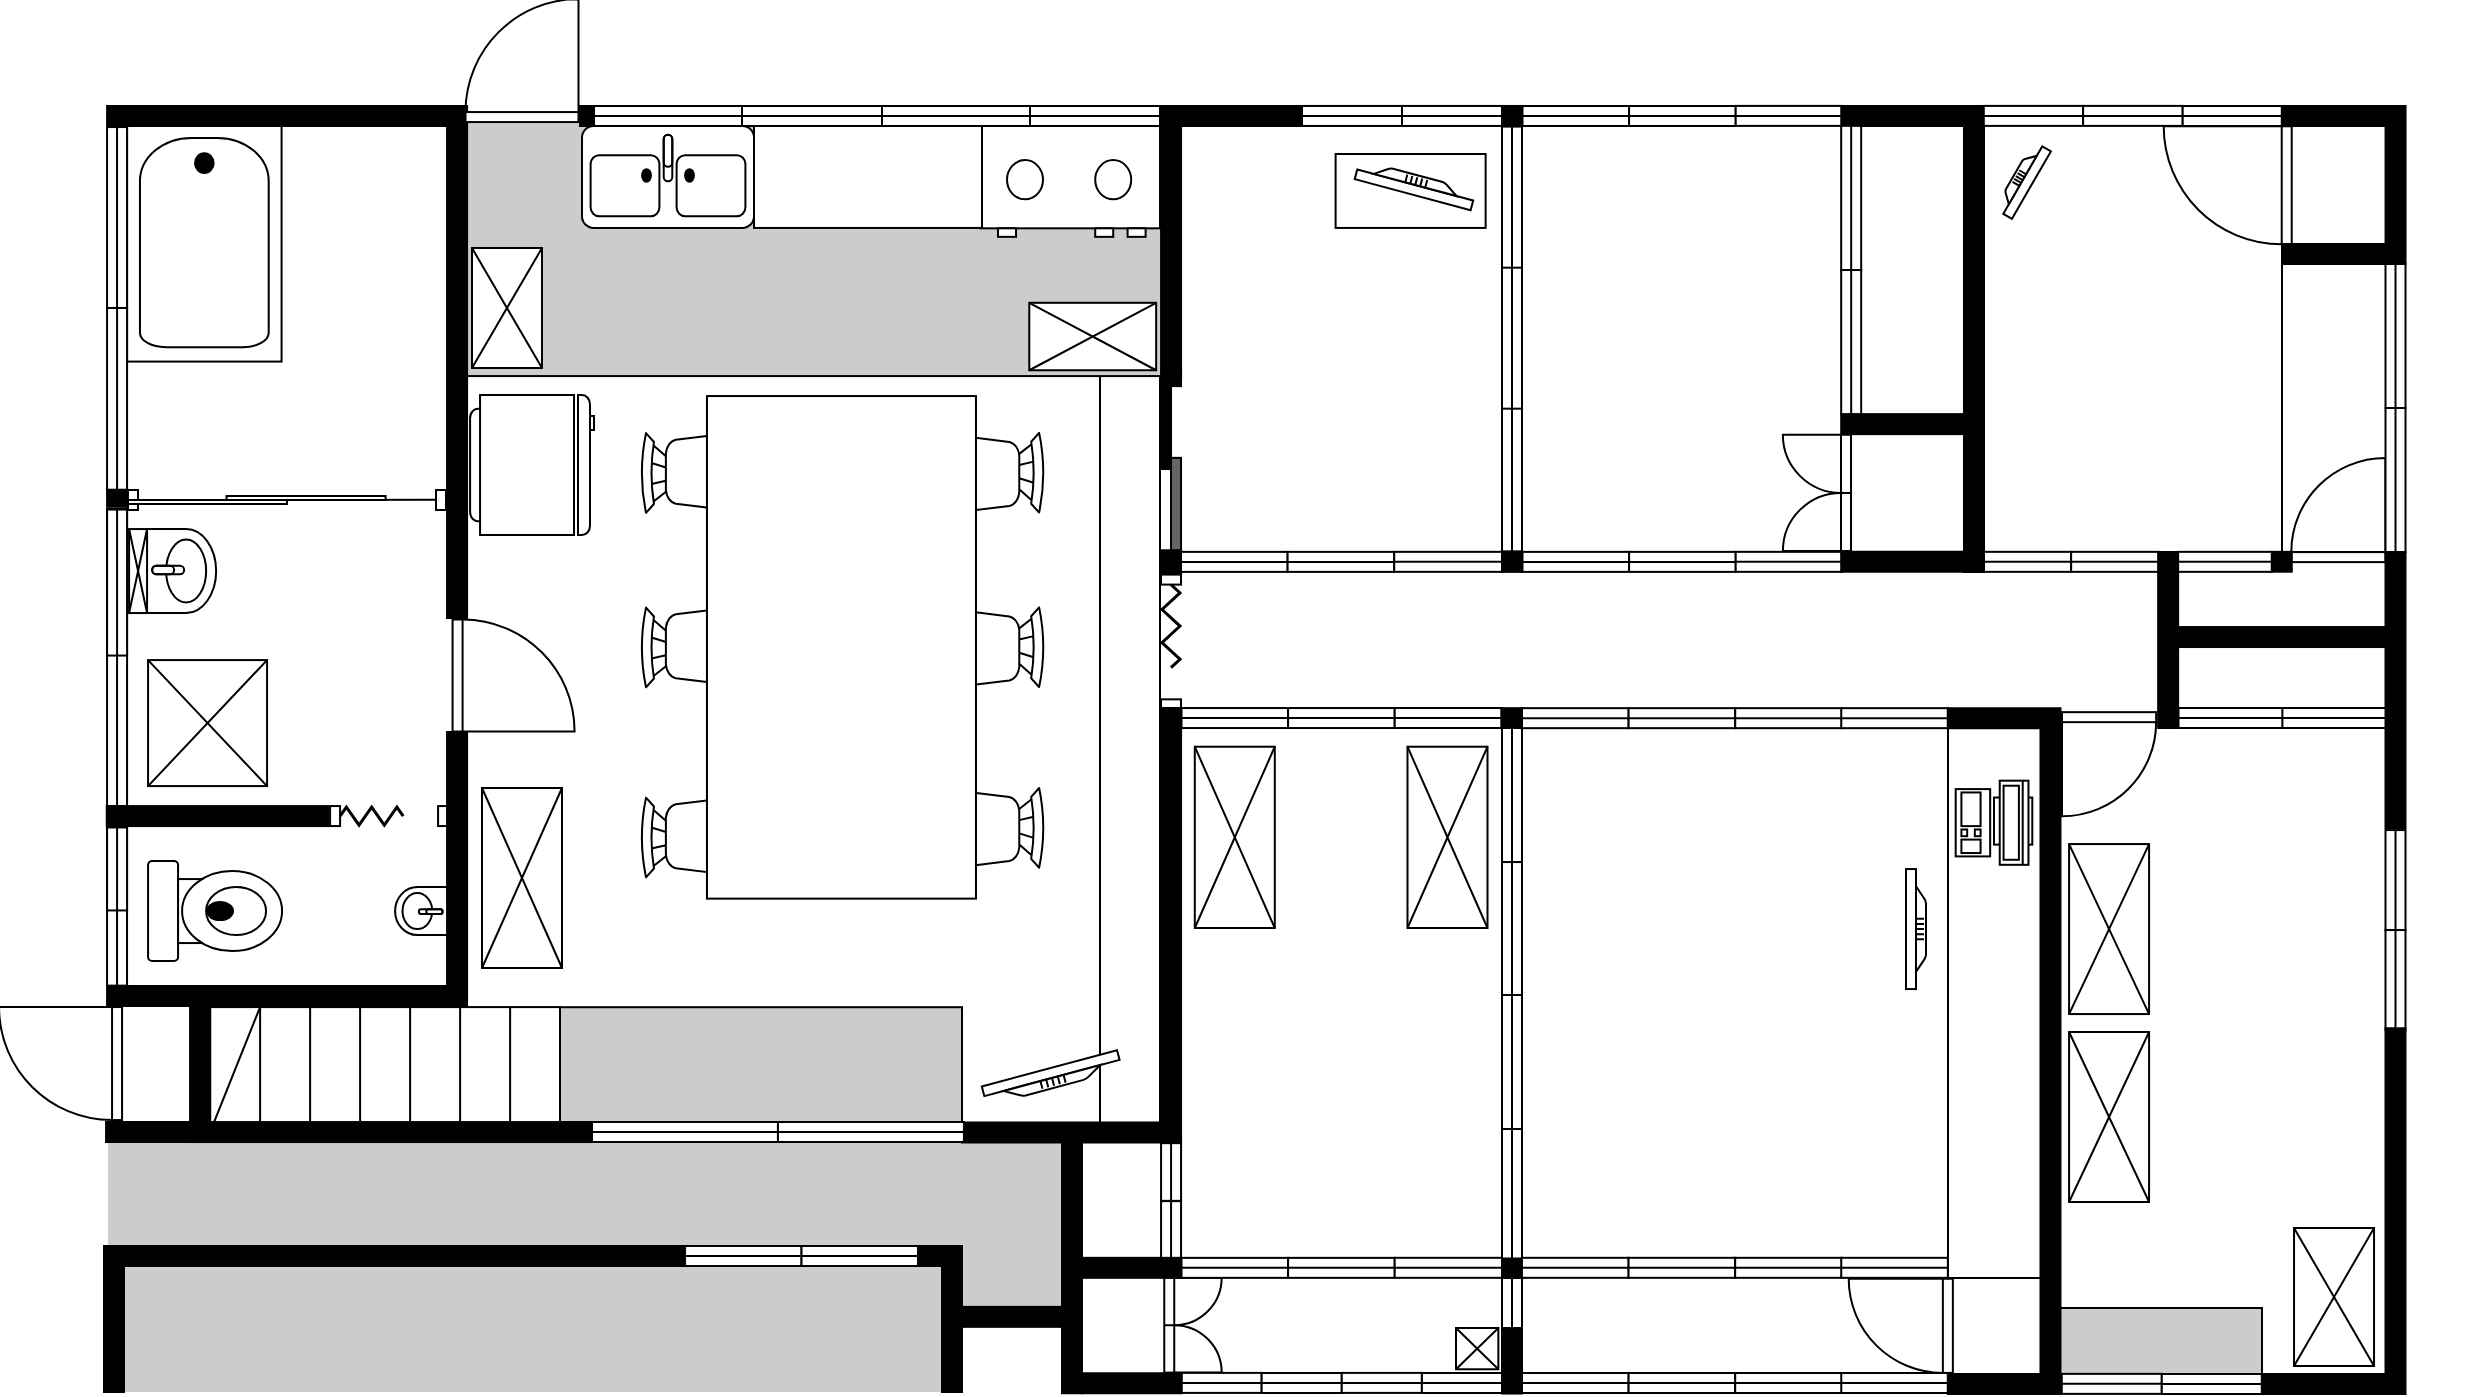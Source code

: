 <mxfile version="24.7.14">
  <diagram name="Page-1" id="4bd5d27a-524c-7e24-5d5f-89a86ee4fca1">
    <mxGraphModel dx="1701" dy="-381" grid="1" gridSize="10" guides="1" tooltips="1" connect="1" arrows="1" fold="1" page="1" pageScale="1" pageWidth="1100" pageHeight="850" background="none" math="0" shadow="0">
      <root>
        <mxCell id="0" />
        <mxCell id="1" parent="0" />
        <mxCell id="35DfSOJFgixrfVCFVsKe-305" value="" style="rounded=0;whiteSpace=wrap;html=1;strokeColor=none;align=center;verticalAlign=top;fontFamily=Helvetica;fontSize=12;fontColor=default;fillColor=#CCCCCC;container=0;movable=1;resizable=1;rotatable=1;deletable=1;editable=1;locked=0;connectable=1;" parent="1" vertex="1">
          <mxGeometry x="98.27" y="2375.42" width="421.73" height="66.6" as="geometry" />
        </mxCell>
        <mxCell id="35DfSOJFgixrfVCFVsKe-302" value="" style="rounded=0;whiteSpace=wrap;html=1;strokeColor=none;align=center;verticalAlign=top;fontFamily=Helvetica;fontSize=12;fontColor=default;fillColor=#CCCCCC;container=0;movable=1;resizable=1;rotatable=1;deletable=1;editable=1;locked=0;connectable=1;" parent="1" vertex="1">
          <mxGeometry x="520" y="2327.03" width="50" height="72.97" as="geometry" />
        </mxCell>
        <mxCell id="35DfSOJFgixrfVCFVsKe-294" value="" style="rounded=0;whiteSpace=wrap;html=1;strokeColor=default;align=center;verticalAlign=top;fontFamily=Helvetica;fontSize=12;fontColor=default;fillColor=default;movable=1;resizable=1;rotatable=1;deletable=1;editable=1;locked=0;connectable=1;container=0;" parent="1" vertex="1">
          <mxGeometry x="1012.93" y="2385" width="51.07" height="48" as="geometry" />
        </mxCell>
        <mxCell id="35DfSOJFgixrfVCFVsKe-284" value="" style="verticalLabelPosition=bottom;html=1;verticalAlign=top;align=center;shape=mxgraph.floorplan.window;strokeColor=default;fontFamily=Helvetica;fontSize=12;fontColor=default;fillColor=default;rotation=0;container=0;movable=1;resizable=1;rotatable=1;deletable=1;editable=1;locked=0;connectable=1;" parent="1" vertex="1">
          <mxGeometry x="1180.04" y="2100" width="51.965" height="10" as="geometry" />
        </mxCell>
        <mxCell id="35DfSOJFgixrfVCFVsKe-271" value="" style="rounded=0;whiteSpace=wrap;html=1;strokeColor=default;align=center;verticalAlign=top;fontFamily=Helvetica;fontSize=12;fontColor=default;fillColor=#FFFFFF;movable=1;resizable=1;rotatable=1;deletable=1;editable=1;locked=0;connectable=1;container=0;" parent="1" vertex="1">
          <mxGeometry x="1180" y="1800" width="52" height="222" as="geometry" />
        </mxCell>
        <mxCell id="35DfSOJFgixrfVCFVsKe-266" value="" style="rounded=0;whiteSpace=wrap;html=1;strokeColor=default;align=center;verticalAlign=top;fontFamily=Helvetica;fontSize=12;fontColor=default;fillColor=#CCCCCC;movable=1;resizable=1;rotatable=1;deletable=1;editable=1;locked=0;connectable=1;container=0;" parent="1" vertex="1">
          <mxGeometry x="1067" y="2400" width="103" height="34" as="geometry" />
        </mxCell>
        <mxCell id="35DfSOJFgixrfVCFVsKe-235" value="" style="endArrow=none;html=1;rounded=0;fontFamily=Helvetica;fontSize=12;fontColor=default;exitX=1.002;exitY=0.864;exitDx=0;exitDy=0;exitPerimeter=0;entryX=0.993;entryY=-0.037;entryDx=0;entryDy=0;entryPerimeter=0;movable=1;resizable=1;rotatable=1;deletable=1;editable=1;locked=0;connectable=1;" parent="1" edge="1">
          <mxGeometry width="50" height="50" relative="1" as="geometry">
            <mxPoint x="1012.997" y="2441.14" as="sourcePoint" />
            <mxPoint x="1012.997" y="2099.71" as="targetPoint" />
          </mxGeometry>
        </mxCell>
        <mxCell id="35DfSOJFgixrfVCFVsKe-220" value="" style="verticalLabelPosition=bottom;html=1;verticalAlign=top;align=center;shape=mxgraph.floorplan.wall;fillColor=strokeColor;direction=south;strokeColor=default;fontFamily=Helvetica;fontSize=12;fontColor=default;container=0;movable=1;resizable=1;rotatable=1;deletable=1;editable=1;locked=0;connectable=1;rotation=90;" parent="1" vertex="1">
          <mxGeometry x="989" y="1923.67" width="10" height="68.8" as="geometry" />
        </mxCell>
        <mxCell id="35DfSOJFgixrfVCFVsKe-205" value="" style="rounded=0;whiteSpace=wrap;html=1;strokeColor=default;align=center;verticalAlign=top;fontFamily=Helvetica;fontSize=12;fontColor=default;fillColor=default;movable=1;resizable=1;rotatable=1;deletable=1;editable=1;locked=0;connectable=1;container=0;" parent="1" vertex="1">
          <mxGeometry x="706.81" y="1823" width="75" height="36.97" as="geometry" />
        </mxCell>
        <mxCell id="35DfSOJFgixrfVCFVsKe-197" value="" style="verticalLabelPosition=bottom;html=1;verticalAlign=top;align=center;shape=mxgraph.floorplan.doorDouble;aspect=fixed;strokeColor=default;fontFamily=Helvetica;fontSize=12;fontColor=default;fillColor=default;rotation=-90;movable=1;resizable=1;rotatable=1;deletable=1;editable=1;locked=0;connectable=1;container=0;" parent="1" vertex="1">
          <mxGeometry x="610.02" y="2396" width="47.41" height="25.19" as="geometry" />
        </mxCell>
        <mxCell id="35DfSOJFgixrfVCFVsKe-103" value="" style="rounded=0;whiteSpace=wrap;html=1;strokeColor=default;align=center;verticalAlign=top;fontFamily=Helvetica;fontSize=12;fontColor=default;fillColor=#FFFFFF;movable=1;resizable=1;rotatable=1;deletable=1;editable=1;locked=0;connectable=1;container=0;" parent="1" vertex="1">
          <mxGeometry x="589" y="1934" width="30" height="374" as="geometry" />
        </mxCell>
        <mxCell id="35DfSOJFgixrfVCFVsKe-93" value="" style="rounded=0;whiteSpace=wrap;html=1;strokeColor=default;align=center;verticalAlign=top;fontFamily=Helvetica;fontSize=12;fontColor=default;fillColor=#CCCCCC;movable=1;resizable=1;rotatable=1;deletable=1;editable=1;locked=0;connectable=1;container=0;" parent="1" vertex="1">
          <mxGeometry x="270" y="1803" width="350" height="131.04" as="geometry" />
        </mxCell>
        <mxCell id="35DfSOJFgixrfVCFVsKe-60" value="" style="verticalLabelPosition=bottom;html=1;verticalAlign=top;align=center;shape=mxgraph.floorplan.chair;shadow=0;direction=north;strokeColor=default;fontFamily=Helvetica;fontSize=12;fontColor=default;fillColor=default;container=0;movable=1;resizable=1;rotatable=1;deletable=1;editable=1;locked=0;connectable=1;" parent="1" vertex="1">
          <mxGeometry x="359.29" y="2049.67" width="52" height="40" as="geometry" />
        </mxCell>
        <mxCell id="35DfSOJFgixrfVCFVsKe-61" value="" style="verticalLabelPosition=bottom;html=1;verticalAlign=top;align=center;shape=mxgraph.floorplan.chair;shadow=0;direction=north;strokeColor=default;fontFamily=Helvetica;fontSize=12;fontColor=default;fillColor=default;container=0;movable=1;resizable=1;rotatable=1;deletable=1;editable=1;locked=0;connectable=1;" parent="1" vertex="1">
          <mxGeometry x="359.29" y="2144.68" width="52" height="40" as="geometry" />
        </mxCell>
        <mxCell id="35DfSOJFgixrfVCFVsKe-62" value="" style="verticalLabelPosition=bottom;html=1;verticalAlign=top;align=center;shape=mxgraph.floorplan.chair;shadow=0;direction=south;strokeColor=default;fontFamily=Helvetica;fontSize=12;fontColor=default;fillColor=default;container=0;movable=1;resizable=1;rotatable=1;deletable=1;editable=1;locked=0;connectable=1;" parent="1" vertex="1">
          <mxGeometry x="509.29" y="2049.67" width="52" height="40" as="geometry" />
        </mxCell>
        <mxCell id="35DfSOJFgixrfVCFVsKe-63" value="" style="verticalLabelPosition=bottom;html=1;verticalAlign=top;align=center;shape=mxgraph.floorplan.chair;shadow=0;direction=south;strokeColor=default;fontFamily=Helvetica;fontSize=12;fontColor=default;fillColor=default;container=0;movable=1;resizable=1;rotatable=1;deletable=1;editable=1;locked=0;connectable=1;" parent="1" vertex="1">
          <mxGeometry x="509.29" y="2140" width="52" height="40" as="geometry" />
        </mxCell>
        <mxCell id="35DfSOJFgixrfVCFVsKe-57" value="" style="verticalLabelPosition=bottom;html=1;verticalAlign=top;align=center;shape=mxgraph.floorplan.chair;shadow=0;direction=north;strokeColor=default;fontFamily=Helvetica;fontSize=12;fontColor=default;fillColor=default;container=0;movable=1;resizable=1;rotatable=1;deletable=1;editable=1;locked=0;connectable=1;" parent="1" vertex="1">
          <mxGeometry x="359.29" y="1962.42" width="52" height="40" as="geometry" />
        </mxCell>
        <mxCell id="35DfSOJFgixrfVCFVsKe-58" value="" style="verticalLabelPosition=bottom;html=1;verticalAlign=top;align=center;shape=mxgraph.floorplan.chair;shadow=0;direction=south;strokeColor=default;fontFamily=Helvetica;fontSize=12;fontColor=default;fillColor=default;container=0;movable=1;resizable=1;rotatable=1;deletable=1;editable=1;locked=0;connectable=1;" parent="1" vertex="1">
          <mxGeometry x="509.29" y="1962.42" width="52" height="40" as="geometry" />
        </mxCell>
        <mxCell id="35DfSOJFgixrfVCFVsKe-31" value="" style="endArrow=none;html=1;rounded=0;fontFamily=Helvetica;fontSize=12;fontColor=default;entryX=0.79;entryY=0.044;entryDx=0;entryDy=0;entryPerimeter=0;jumpSize=6;movable=1;resizable=1;rotatable=1;deletable=1;editable=1;locked=0;connectable=1;" parent="1" edge="1">
          <mxGeometry width="50" height="50" relative="1" as="geometry">
            <mxPoint x="263.04" y="1995.86" as="sourcePoint" />
            <mxPoint x="106.043" y="1996.075" as="targetPoint" />
          </mxGeometry>
        </mxCell>
        <mxCell id="35DfSOJFgixrfVCFVsKe-8" value="" style="verticalLabelPosition=bottom;html=1;verticalAlign=top;align=center;shape=mxgraph.floorplan.doorLeft;aspect=fixed;rotation=-90;container=0;movable=1;resizable=1;rotatable=1;deletable=1;editable=1;locked=0;connectable=1;" parent="1" vertex="1">
          <mxGeometry x="267.04" y="2054" width="56" height="59.5" as="geometry" />
        </mxCell>
        <mxCell id="35DfSOJFgixrfVCFVsKe-18" value="" style="verticalLabelPosition=bottom;html=1;verticalAlign=top;align=center;shape=stencil(zVXRboMgFP0aH00Upunr1m3/cbW0klIwQKv9+yGUrKh1zG3JkiZ6z5F7z7k2xwRvVQMtSVAGqiW1TvBrgtAFJIWKGRgZpnFgmbmSw4k45AV0o88VcrjSUhxJR3f6doDyhkiqHds5LN/YLvgtyZ4NOvzwthacm9lUcGWx9xFfQX08SHHmu4DwtBx0T2T6gWXh6t7VN/YaVNORBnkwFW/3QpIFOXvKmNvFTGf/UAvDliaEp0/iQj4156HovJhXHbYAWZsbBvJAUnOf7hkcAtNy1F1ew1p1hLR3x/Jgj75Ln0JPVSqFhuEFzi05Si6j/N6xP/SdFtGO8cgxinKcF0W05VWei9Az/hemUbzpYoXpVS3++K/tn4qw/BSlt2ZCLYWBwR/kgYnnX02SUZCUS+p/qGuIwVowIU3prnamP7c0lzBGW7uxW6ZvwkgPEz3HoSv0hatB2Axt7U6i3aLuE2mBDw==);rotation=-90;container=0;movable=1;resizable=1;rotatable=1;deletable=1;editable=1;locked=0;connectable=1;" parent="1" vertex="1">
          <mxGeometry x="76.23" y="1823.23" width="129.87" height="77.25" as="geometry" />
        </mxCell>
        <mxCell id="35DfSOJFgixrfVCFVsKe-2" value="" style="verticalLabelPosition=bottom;html=1;verticalAlign=top;align=center;shape=mxgraph.floorplan.doorSlidingGlass;dx=0.31;container=0;movable=1;resizable=1;rotatable=1;deletable=1;editable=1;locked=0;connectable=1;" parent="1" vertex="1">
          <mxGeometry x="103" y="1971" width="159" height="50" as="geometry" />
        </mxCell>
        <mxCell id="35DfSOJFgixrfVCFVsKe-3" value="" style="verticalLabelPosition=bottom;html=1;verticalAlign=top;align=center;shape=mxgraph.floorplan.sink_1;rotation=-90;container=0;movable=1;resizable=1;rotatable=1;deletable=1;editable=1;locked=0;connectable=1;" parent="1" vertex="1">
          <mxGeometry x="108.6" y="2014.03" width="41.94" height="35" as="geometry" />
        </mxCell>
        <mxCell id="35DfSOJFgixrfVCFVsKe-4" value="" style="verticalLabelPosition=bottom;html=1;verticalAlign=top;align=center;shape=mxgraph.floorplan.toilet;rotation=-90;container=0;movable=1;resizable=1;rotatable=1;deletable=1;editable=1;locked=0;connectable=1;" parent="1" vertex="1">
          <mxGeometry x="121.54" y="2168.03" width="50" height="67" as="geometry" />
        </mxCell>
        <mxCell id="35DfSOJFgixrfVCFVsKe-7" value="" style="verticalLabelPosition=bottom;html=1;verticalAlign=top;align=center;shape=mxgraph.floorplan.wall;fillColor=strokeColor;direction=south;rotation=-90;container=0;movable=1;resizable=1;rotatable=1;deletable=1;editable=1;locked=0;connectable=1;" parent="1" vertex="1">
          <mxGeometry x="142.69" y="2098.72" width="10" height="110.64" as="geometry" />
        </mxCell>
        <mxCell id="35DfSOJFgixrfVCFVsKe-6" value="" style="verticalLabelPosition=bottom;html=1;verticalAlign=top;align=center;shape=mxgraph.floorplan.doorAccordion;dx=0.62;container=0;movable=1;resizable=1;rotatable=1;deletable=1;editable=1;locked=0;connectable=1;" parent="1" vertex="1">
          <mxGeometry x="204.04" y="2149.54" width="59" height="8.99" as="geometry" />
        </mxCell>
        <mxCell id="35DfSOJFgixrfVCFVsKe-12" value="" style="verticalLabelPosition=bottom;html=1;verticalAlign=top;align=center;shape=mxgraph.floorplan.wallCorner;fillColor=strokeColor;direction=west;container=0;movable=1;resizable=1;rotatable=1;deletable=1;editable=1;locked=0;connectable=1;" parent="1" vertex="1">
          <mxGeometry x="92.54" y="2112" width="180" height="137.03" as="geometry" />
        </mxCell>
        <mxCell id="35DfSOJFgixrfVCFVsKe-13" value="" style="verticalLabelPosition=bottom;html=1;verticalAlign=top;align=center;shape=mxgraph.floorplan.elevator;container=0;movable=1;resizable=1;rotatable=1;deletable=1;editable=1;locked=0;connectable=1;" parent="1" vertex="1">
          <mxGeometry x="113.04" y="2076.04" width="59.5" height="63" as="geometry" />
        </mxCell>
        <mxCell id="35DfSOJFgixrfVCFVsKe-25" value="" style="verticalLabelPosition=bottom;html=1;verticalAlign=top;align=center;shape=mxgraph.floorplan.sink_1;rotation=90;container=0;movable=1;resizable=1;rotatable=1;deletable=1;editable=1;locked=0;connectable=1;" parent="1" vertex="1">
          <mxGeometry x="237.54" y="2188.53" width="24" height="26" as="geometry" />
        </mxCell>
        <mxCell id="35DfSOJFgixrfVCFVsKe-26" value="" style="verticalLabelPosition=bottom;html=1;verticalAlign=top;align=center;shape=mxgraph.floorplan.elevator;strokeColor=default;fontFamily=Helvetica;fontSize=12;fontColor=default;fillColor=default;container=0;movable=1;resizable=1;rotatable=1;deletable=1;editable=1;locked=0;connectable=1;" parent="1" vertex="1">
          <mxGeometry x="103.54" y="2010.53" width="9" height="42" as="geometry" />
        </mxCell>
        <mxCell id="35DfSOJFgixrfVCFVsKe-28" value="" style="verticalLabelPosition=bottom;html=1;verticalAlign=top;align=center;shape=mxgraph.floorplan.wallCorner;fillColor=strokeColor;direction=south;strokeColor=default;fontFamily=Helvetica;fontSize=12;fontColor=default;container=0;movable=1;resizable=1;rotatable=1;deletable=1;editable=1;locked=0;connectable=1;" parent="1" vertex="1">
          <mxGeometry x="92.54" y="1799" width="180" height="256" as="geometry" />
        </mxCell>
        <mxCell id="35DfSOJFgixrfVCFVsKe-29" value="" style="verticalLabelPosition=bottom;html=1;verticalAlign=top;align=center;shape=mxgraph.floorplan.wall;fillColor=strokeColor;direction=south;strokeColor=default;fontFamily=Helvetica;fontSize=12;fontColor=default;container=0;movable=1;resizable=1;rotatable=1;deletable=1;editable=1;locked=0;connectable=1;" parent="1" vertex="1">
          <mxGeometry x="92.54" y="1990.03" width="10" height="9.25" as="geometry" />
        </mxCell>
        <mxCell id="35DfSOJFgixrfVCFVsKe-35" value="" style="verticalLabelPosition=bottom;html=1;verticalAlign=top;align=center;shape=mxgraph.floorplan.doorLeft;aspect=fixed;rotation=90;container=0;movable=1;resizable=1;rotatable=1;deletable=1;editable=1;locked=0;connectable=1;" parent="1" vertex="1">
          <mxGeometry x="41.77" y="2247.76" width="56.5" height="60.03" as="geometry" />
        </mxCell>
        <mxCell id="35DfSOJFgixrfVCFVsKe-40" value="" style="verticalLabelPosition=bottom;html=1;verticalAlign=top;align=center;shape=mxgraph.floorplan.stairs;direction=south;strokeColor=default;fontFamily=Helvetica;fontSize=12;fontColor=default;fillColor=default;rotation=90;container=0;movable=1;resizable=1;rotatable=1;deletable=1;editable=1;locked=0;connectable=1;" parent="1" vertex="1">
          <mxGeometry x="169.05" y="2224.54" width="125" height="175.01" as="geometry" />
        </mxCell>
        <mxCell id="35DfSOJFgixrfVCFVsKe-42" value="" style="rounded=0;whiteSpace=wrap;html=1;strokeColor=none;align=center;verticalAlign=top;fontFamily=Helvetica;fontSize=12;fontColor=default;fillColor=#CCCCCC;container=0;movable=1;resizable=1;rotatable=1;deletable=1;editable=1;locked=0;connectable=1;" parent="1" vertex="1">
          <mxGeometry x="93.04" y="2317.03" width="476.96" height="58" as="geometry" />
        </mxCell>
        <mxCell id="35DfSOJFgixrfVCFVsKe-41" value="" style="verticalLabelPosition=bottom;html=1;verticalAlign=top;align=center;shape=mxgraph.floorplan.wall;fillColor=strokeColor;strokeColor=default;fontFamily=Helvetica;fontSize=12;fontColor=default;container=0;movable=1;resizable=1;rotatable=1;deletable=1;editable=1;locked=0;connectable=1;" parent="1" vertex="1">
          <mxGeometry x="133.04" y="2307.03" width="201" height="10" as="geometry" />
        </mxCell>
        <mxCell id="35DfSOJFgixrfVCFVsKe-39" value="" style="verticalLabelPosition=bottom;html=1;verticalAlign=top;align=center;shape=mxgraph.floorplan.wallCorner;fillColor=strokeColor;strokeColor=default;fontFamily=Helvetica;fontSize=12;fontColor=default;rotation=-180;container=0;movable=1;resizable=1;rotatable=1;deletable=1;editable=1;locked=0;connectable=1;" parent="1" vertex="1">
          <mxGeometry x="92.04" y="2241.03" width="52" height="76" as="geometry" />
        </mxCell>
        <mxCell id="35DfSOJFgixrfVCFVsKe-47" value="" style="verticalLabelPosition=bottom;html=1;verticalAlign=top;align=center;shape=mxgraph.floorplan.flat_tv;strokeColor=default;fontFamily=Helvetica;fontSize=12;fontColor=default;fillColor=default;rotation=-195;container=0;movable=1;resizable=1;rotatable=1;deletable=1;editable=1;locked=0;connectable=1;" parent="1" vertex="1">
          <mxGeometry x="530" y="2280.0" width="70" height="10" as="geometry" />
        </mxCell>
        <mxCell id="35DfSOJFgixrfVCFVsKe-54" value="" style="shape=rect;shadow=0;html=1;strokeColor=default;align=center;verticalAlign=top;fontFamily=Helvetica;fontSize=12;fontColor=default;fillColor=default;direction=east;rotation=90;container=0;movable=1;resizable=1;rotatable=1;deletable=1;editable=1;locked=0;connectable=1;" parent="1" vertex="1">
          <mxGeometry x="334.09" y="2002.42" width="251.29" height="134.5" as="geometry" />
        </mxCell>
        <mxCell id="35DfSOJFgixrfVCFVsKe-64" value="" style="verticalLabelPosition=bottom;html=1;verticalAlign=top;align=center;shape=mxgraph.floorplan.doorAccordion;dx=0.69;rotation=90;container=0;movable=1;resizable=1;rotatable=1;deletable=1;editable=1;locked=0;connectable=1;" parent="1" vertex="1">
          <mxGeometry x="590.82" y="2062.49" width="67.37" height="8.99" as="geometry" />
        </mxCell>
        <mxCell id="35DfSOJFgixrfVCFVsKe-65" value="" style="verticalLabelPosition=bottom;html=1;verticalAlign=top;align=center;shape=mxgraph.floorplan.wallCorner;fillColor=strokeColor;strokeColor=default;fontFamily=Helvetica;fontSize=12;fontColor=default;container=0;movable=1;resizable=1;rotatable=1;deletable=1;editable=1;locked=0;connectable=1;" parent="1" vertex="1">
          <mxGeometry x="619.54" y="1799" width="70.46" height="136" as="geometry" />
        </mxCell>
        <mxCell id="35DfSOJFgixrfVCFVsKe-67" value="" style="verticalLabelPosition=bottom;html=1;verticalAlign=top;align=center;shape=mxgraph.floorplan.window;strokeColor=default;fontFamily=Helvetica;fontSize=12;fontColor=default;fillColor=default;rotation=90;container=0;movable=1;resizable=1;rotatable=1;deletable=1;editable=1;locked=0;connectable=1;" parent="1" vertex="1">
          <mxGeometry x="52.09" y="1849.97" width="90.875" height="10" as="geometry" />
        </mxCell>
        <mxCell id="35DfSOJFgixrfVCFVsKe-69" value="" style="verticalLabelPosition=bottom;html=1;verticalAlign=top;align=center;shape=mxgraph.floorplan.window;strokeColor=default;fontFamily=Helvetica;fontSize=12;fontColor=default;fillColor=default;rotation=90;container=0;movable=1;resizable=1;rotatable=1;deletable=1;editable=1;locked=0;connectable=1;" parent="1" vertex="1">
          <mxGeometry x="23.13" y="2069.6" width="148.81" height="10" as="geometry" />
        </mxCell>
        <mxCell id="35DfSOJFgixrfVCFVsKe-71" value="" style="verticalLabelPosition=bottom;html=1;verticalAlign=top;align=center;shape=mxgraph.floorplan.window;strokeColor=default;fontFamily=Helvetica;fontSize=12;fontColor=default;fillColor=default;rotation=90;container=0;movable=1;resizable=1;rotatable=1;deletable=1;editable=1;locked=0;connectable=1;" parent="1" vertex="1">
          <mxGeometry x="58.12" y="2194.4" width="78.81" height="10" as="geometry" />
        </mxCell>
        <mxCell id="35DfSOJFgixrfVCFVsKe-72" value="" style="verticalLabelPosition=bottom;html=1;verticalAlign=top;align=center;shape=mxgraph.floorplan.window;strokeColor=default;fontFamily=Helvetica;fontSize=12;fontColor=default;fillColor=default;rotation=90;container=0;movable=1;resizable=1;rotatable=1;deletable=1;editable=1;locked=0;connectable=1;" parent="1" vertex="1">
          <mxGeometry x="52.1" y="1940.43" width="90.875" height="10" as="geometry" />
        </mxCell>
        <mxCell id="35DfSOJFgixrfVCFVsKe-73" value="" style="verticalLabelPosition=bottom;html=1;verticalAlign=top;align=center;shape=mxgraph.floorplan.window;strokeColor=default;fontFamily=Helvetica;fontSize=12;fontColor=default;fillColor=default;rotation=90;container=0;movable=1;resizable=1;rotatable=1;deletable=1;editable=1;locked=0;connectable=1;" parent="1" vertex="1">
          <mxGeometry x="61.04" y="2032.28" width="73" height="10" as="geometry" />
        </mxCell>
        <mxCell id="35DfSOJFgixrfVCFVsKe-74" value="" style="verticalLabelPosition=bottom;html=1;verticalAlign=top;align=center;shape=mxgraph.floorplan.window;strokeColor=default;fontFamily=Helvetica;fontSize=12;fontColor=default;fillColor=default;rotation=90;container=0;movable=1;resizable=1;rotatable=1;deletable=1;editable=1;locked=0;connectable=1;" parent="1" vertex="1">
          <mxGeometry x="76.8" y="2175.48" width="41.48" height="10" as="geometry" />
        </mxCell>
        <mxCell id="35DfSOJFgixrfVCFVsKe-75" value="" style="verticalLabelPosition=bottom;html=1;verticalAlign=top;align=center;shape=mxgraph.floorplan.wallCorner;fillColor=strokeColor;direction=west;strokeColor=default;fontFamily=Helvetica;fontSize=12;fontColor=default;container=0;movable=1;resizable=1;rotatable=1;deletable=1;editable=1;locked=0;connectable=1;" parent="1" vertex="1">
          <mxGeometry x="520" y="2100" width="109.54" height="217.28" as="geometry" />
        </mxCell>
        <mxCell id="35DfSOJFgixrfVCFVsKe-76" value="" style="verticalLabelPosition=bottom;html=1;verticalAlign=top;align=center;shape=mxgraph.floorplan.wall;fillColor=strokeColor;strokeColor=default;fontFamily=Helvetica;fontSize=12;fontColor=default;container=0;movable=1;resizable=1;rotatable=1;deletable=1;editable=1;locked=0;connectable=1;" parent="1" vertex="1">
          <mxGeometry x="329.04" y="1799" width="290.96" height="10" as="geometry" />
        </mxCell>
        <mxCell id="35DfSOJFgixrfVCFVsKe-77" value="" style="verticalLabelPosition=bottom;html=1;verticalAlign=top;align=center;shape=mxgraph.floorplan.doorLeft;aspect=fixed;rotation=-180;container=0;movable=1;resizable=1;rotatable=1;deletable=1;editable=1;locked=0;connectable=1;" parent="1" vertex="1">
          <mxGeometry x="271.75" y="1747" width="56.5" height="60.03" as="geometry" />
        </mxCell>
        <mxCell id="35DfSOJFgixrfVCFVsKe-81" value="" style="verticalLabelPosition=bottom;html=1;verticalAlign=top;align=center;shape=mxgraph.floorplan.doorBypass;dx=0.44;strokeColor=default;fontFamily=Helvetica;fontSize=12;fontColor=default;fillColor=#666666;rotation=90;movable=1;resizable=1;rotatable=1;deletable=1;editable=1;locked=0;connectable=1;container=0;" parent="1" vertex="1">
          <mxGeometry x="578.07" y="1975.51" width="92.9" height="10" as="geometry" />
        </mxCell>
        <mxCell id="35DfSOJFgixrfVCFVsKe-83" value="" style="verticalLabelPosition=bottom;html=1;verticalAlign=top;align=center;shape=mxgraph.floorplan.wall;fillColor=strokeColor;direction=south;strokeColor=default;fontFamily=Helvetica;fontSize=12;fontColor=default;container=0;movable=1;resizable=1;rotatable=1;deletable=1;editable=1;locked=0;connectable=1;" parent="1" vertex="1">
          <mxGeometry x="619.54" y="2021.16" width="10" height="11.53" as="geometry" />
        </mxCell>
        <mxCell id="35DfSOJFgixrfVCFVsKe-84" value="" style="verticalLabelPosition=bottom;html=1;verticalAlign=top;align=center;shape=stencil(xZRNDsIgEIVPw9bQwda1qXoAb4AVLRGhgfp3e2nHakbrz6KJSTfvPeB9YUiZyEMpK8WAy1CpomZixgCO0mu5MtGGmJRoJhxQW7lXaC2l3TZ7EwxC7d1OnfS6vm3RtlRe15ie0Et5I8Wc8Wk0m0/khbM2lmtnQ+stnvKVLHZb7w52TYIu9g34nTPjPX3Azyhv6kLUa2N03pSKfOO8+kCz0cbgTfSc3C1SxugqqAc1CEKdUGoBIwr+jrw7f2iAySgdtv/rAjrUlM6UsFGy7AvZT+P5vVzAP9vHyXDt7aN/eduti/+I1rgC);strokeColor=default;fontFamily=Helvetica;fontSize=12;fontColor=default;fillColor=default;movable=1;resizable=1;rotatable=1;deletable=1;editable=1;locked=0;connectable=1;container=0;" parent="1" vertex="1">
          <mxGeometry x="529.005" y="1809.0" width="90" height="86.97" as="geometry" />
        </mxCell>
        <mxCell id="35DfSOJFgixrfVCFVsKe-86" value="" style="verticalLabelPosition=bottom;html=1;verticalAlign=top;align=center;shape=mxgraph.floorplan.refrigerator;strokeColor=default;fontFamily=Helvetica;fontSize=12;fontColor=default;fillColor=default;rotation=-90;movable=1;resizable=1;rotatable=1;deletable=1;editable=1;locked=0;connectable=1;container=0;" parent="1" vertex="1">
          <mxGeometry x="270" y="1947.5" width="70" height="62" as="geometry" />
        </mxCell>
        <mxCell id="35DfSOJFgixrfVCFVsKe-87" value="" style="verticalLabelPosition=bottom;html=1;verticalAlign=top;align=center;shape=mxgraph.floorplan.sink_double2;strokeColor=default;fontFamily=Helvetica;fontSize=12;fontColor=default;fillColor=default;movable=1;resizable=1;rotatable=1;deletable=1;editable=1;locked=0;connectable=1;container=0;" parent="1" vertex="1">
          <mxGeometry x="330.005" y="1809.0" width="86" height="50.97" as="geometry" />
        </mxCell>
        <mxCell id="35DfSOJFgixrfVCFVsKe-89" value="" style="rounded=0;whiteSpace=wrap;html=1;strokeColor=default;align=center;verticalAlign=top;fontFamily=Helvetica;fontSize=12;fontColor=default;fillColor=default;movable=1;resizable=1;rotatable=1;deletable=1;editable=1;locked=0;connectable=1;container=0;" parent="1" vertex="1">
          <mxGeometry x="416.005" y="1809.0" width="114" height="50.97" as="geometry" />
        </mxCell>
        <mxCell id="35DfSOJFgixrfVCFVsKe-92" value="" style="rounded=0;whiteSpace=wrap;html=1;strokeColor=default;align=center;verticalAlign=top;fontFamily=Helvetica;fontSize=12;fontColor=default;fillColor=#CCCCCC;movable=1;resizable=1;rotatable=1;deletable=1;editable=1;locked=0;connectable=1;container=0;" parent="1" vertex="1">
          <mxGeometry x="319" y="2249.6" width="201" height="57.4" as="geometry" />
        </mxCell>
        <mxCell id="35DfSOJFgixrfVCFVsKe-94" value="" style="verticalLabelPosition=bottom;html=1;verticalAlign=top;align=center;shape=mxgraph.floorplan.window;strokeColor=default;fontFamily=Helvetica;fontSize=12;fontColor=default;fillColor=default;rotation=0;container=0;movable=1;resizable=1;rotatable=1;deletable=1;editable=1;locked=0;connectable=1;" parent="1" vertex="1">
          <mxGeometry x="335" y="1799" width="284" height="10" as="geometry" />
        </mxCell>
        <mxCell id="35DfSOJFgixrfVCFVsKe-95" value="" style="verticalLabelPosition=bottom;html=1;verticalAlign=top;align=center;shape=mxgraph.floorplan.window;strokeColor=default;fontFamily=Helvetica;fontSize=12;fontColor=default;fillColor=default;rotation=0;container=0;movable=1;resizable=1;rotatable=1;deletable=1;editable=1;locked=0;connectable=1;" parent="1" vertex="1">
          <mxGeometry x="336" y="1799" width="144" height="10" as="geometry" />
        </mxCell>
        <mxCell id="35DfSOJFgixrfVCFVsKe-96" value="" style="verticalLabelPosition=bottom;html=1;verticalAlign=top;align=center;shape=mxgraph.floorplan.window;strokeColor=default;fontFamily=Helvetica;fontSize=12;fontColor=default;fillColor=default;rotation=0;container=0;movable=1;resizable=1;rotatable=1;deletable=1;editable=1;locked=0;connectable=1;" parent="1" vertex="1">
          <mxGeometry x="336" y="1799" width="74" height="10" as="geometry" />
        </mxCell>
        <mxCell id="35DfSOJFgixrfVCFVsKe-97" value="" style="verticalLabelPosition=bottom;html=1;verticalAlign=top;align=center;shape=mxgraph.floorplan.window;strokeColor=default;fontFamily=Helvetica;fontSize=12;fontColor=default;fillColor=default;rotation=0;container=0;movable=1;resizable=1;rotatable=1;deletable=1;editable=1;locked=0;connectable=1;" parent="1" vertex="1">
          <mxGeometry x="480" y="1799" width="74" height="10" as="geometry" />
        </mxCell>
        <mxCell id="35DfSOJFgixrfVCFVsKe-100" value="" style="rounded=0;whiteSpace=wrap;html=1;strokeColor=default;align=center;verticalAlign=top;fontFamily=Helvetica;fontSize=12;fontColor=default;fillColor=#000000;container=0;movable=1;resizable=1;rotatable=1;deletable=1;editable=1;locked=0;connectable=1;" parent="1" vertex="1">
          <mxGeometry x="620" y="1934.51" width="4.46" height="45.49" as="geometry" />
        </mxCell>
        <mxCell id="35DfSOJFgixrfVCFVsKe-101" value="" style="rounded=0;whiteSpace=wrap;html=1;strokeColor=default;align=center;verticalAlign=top;fontFamily=Helvetica;fontSize=12;fontColor=default;fillColor=#000000;container=0;movable=1;resizable=1;rotatable=1;deletable=1;editable=1;locked=0;connectable=1;" parent="1" vertex="1">
          <mxGeometry x="624.29" y="1934.43" width="4.46" height="4" as="geometry" />
        </mxCell>
        <mxCell id="35DfSOJFgixrfVCFVsKe-102" value="" style="verticalLabelPosition=bottom;html=1;verticalAlign=top;align=center;shape=mxgraph.floorplan.elevator;strokeColor=default;fontFamily=Helvetica;fontSize=12;fontColor=default;fillColor=default;container=0;movable=1;resizable=1;rotatable=1;deletable=1;editable=1;locked=0;connectable=1;" parent="1" vertex="1">
          <mxGeometry x="280" y="2140" width="40" height="90" as="geometry" />
        </mxCell>
        <mxCell id="35DfSOJFgixrfVCFVsKe-107" value="" style="verticalLabelPosition=bottom;html=1;verticalAlign=top;align=center;shape=mxgraph.floorplan.elevator;strokeColor=default;fontFamily=Helvetica;fontSize=12;fontColor=default;fillColor=default;container=0;rotation=-90;movable=1;resizable=1;rotatable=1;deletable=1;editable=1;locked=0;connectable=1;" parent="1" vertex="1">
          <mxGeometry x="568.495" y="1882.55" width="33.72" height="63.43" as="geometry" />
        </mxCell>
        <mxCell id="35DfSOJFgixrfVCFVsKe-108" value="" style="verticalLabelPosition=bottom;html=1;verticalAlign=top;align=center;shape=mxgraph.floorplan.elevator;strokeColor=default;fontFamily=Helvetica;fontSize=12;fontColor=default;fillColor=default;container=0;rotation=0;movable=1;resizable=1;rotatable=1;deletable=1;editable=1;locked=0;connectable=1;" parent="1" vertex="1">
          <mxGeometry x="275" y="1870" width="35" height="60" as="geometry" />
        </mxCell>
        <mxCell id="35DfSOJFgixrfVCFVsKe-110" value="" style="verticalLabelPosition=bottom;html=1;verticalAlign=top;align=center;shape=mxgraph.floorplan.window;strokeColor=default;fontFamily=Helvetica;fontSize=12;fontColor=default;fillColor=default;rotation=0;container=0;movable=1;resizable=1;rotatable=1;deletable=1;editable=1;locked=0;connectable=1;" parent="1" vertex="1">
          <mxGeometry x="690" y="1798.98" width="50" height="10" as="geometry" />
        </mxCell>
        <mxCell id="35DfSOJFgixrfVCFVsKe-116" value="" style="verticalLabelPosition=bottom;html=1;verticalAlign=top;align=center;shape=mxgraph.floorplan.flat_tv;strokeColor=default;fontFamily=Helvetica;fontSize=12;fontColor=default;fillColor=default;rotation=15;container=0;movable=1;resizable=1;rotatable=1;deletable=1;editable=1;locked=0;connectable=1;" parent="1" vertex="1">
          <mxGeometry x="716.62" y="1833.49" width="60" height="10" as="geometry" />
        </mxCell>
        <mxCell id="35DfSOJFgixrfVCFVsKe-127" value="" style="verticalLabelPosition=bottom;html=1;verticalAlign=top;align=center;shape=mxgraph.floorplan.window;strokeColor=default;fontFamily=Helvetica;fontSize=12;fontColor=default;fillColor=default;rotation=0;container=0;movable=1;resizable=1;rotatable=1;deletable=1;editable=1;locked=0;connectable=1;" parent="1" vertex="1">
          <mxGeometry x="740" y="1798.98" width="50" height="10" as="geometry" />
        </mxCell>
        <mxCell id="35DfSOJFgixrfVCFVsKe-140" value="" style="verticalLabelPosition=bottom;html=1;verticalAlign=top;align=center;shape=mxgraph.floorplan.wall;fillColor=strokeColor;direction=south;strokeColor=default;fontFamily=Helvetica;fontSize=12;fontColor=default;container=0;movable=1;resizable=1;rotatable=1;deletable=1;editable=1;locked=0;connectable=1;" parent="1" vertex="1">
          <mxGeometry x="790" y="1798.98" width="10" height="9.97" as="geometry" />
        </mxCell>
        <mxCell id="35DfSOJFgixrfVCFVsKe-146" value="" style="verticalLabelPosition=bottom;html=1;verticalAlign=top;align=center;shape=mxgraph.floorplan.window;strokeColor=default;fontFamily=Helvetica;fontSize=12;fontColor=default;fillColor=default;rotation=0;container=0;movable=1;resizable=1;rotatable=1;deletable=1;editable=1;locked=0;connectable=1;" parent="1" vertex="1">
          <mxGeometry x="629.5" y="2021.94" width="53.3" height="10" as="geometry" />
        </mxCell>
        <mxCell id="35DfSOJFgixrfVCFVsKe-150" value="" style="verticalLabelPosition=bottom;html=1;verticalAlign=top;align=center;shape=mxgraph.floorplan.window;strokeColor=default;fontFamily=Helvetica;fontSize=12;fontColor=default;fillColor=default;rotation=90;container=0;movable=1;resizable=1;rotatable=1;deletable=1;editable=1;locked=0;connectable=1;" parent="1" vertex="1">
          <mxGeometry x="759.34" y="1839.97" width="71.333" height="10" as="geometry" />
        </mxCell>
        <mxCell id="35DfSOJFgixrfVCFVsKe-152" value="" style="verticalLabelPosition=bottom;html=1;verticalAlign=top;align=center;shape=mxgraph.floorplan.wall;fillColor=strokeColor;direction=south;strokeColor=default;fontFamily=Helvetica;fontSize=12;fontColor=default;container=0;movable=1;resizable=1;rotatable=1;deletable=1;editable=1;locked=0;connectable=1;" parent="1" vertex="1">
          <mxGeometry x="790" y="2022" width="10" height="9.94" as="geometry" />
        </mxCell>
        <mxCell id="35DfSOJFgixrfVCFVsKe-154" value="" style="verticalLabelPosition=bottom;html=1;verticalAlign=top;align=center;shape=mxgraph.floorplan.window;strokeColor=default;fontFamily=Helvetica;fontSize=12;fontColor=default;fillColor=default;rotation=0;container=0;movable=1;resizable=1;rotatable=1;deletable=1;editable=1;locked=0;connectable=1;" parent="1" vertex="1">
          <mxGeometry x="682.8" y="2021.94" width="53.3" height="10" as="geometry" />
        </mxCell>
        <mxCell id="35DfSOJFgixrfVCFVsKe-155" value="" style="verticalLabelPosition=bottom;html=1;verticalAlign=top;align=center;shape=mxgraph.floorplan.window;strokeColor=default;fontFamily=Helvetica;fontSize=12;fontColor=default;fillColor=default;rotation=0;container=0;movable=1;resizable=1;rotatable=1;deletable=1;editable=1;locked=0;connectable=1;" parent="1" vertex="1">
          <mxGeometry x="736.1" y="2021.92" width="53.9" height="10" as="geometry" />
        </mxCell>
        <mxCell id="35DfSOJFgixrfVCFVsKe-158" value="" style="verticalLabelPosition=bottom;html=1;verticalAlign=top;align=center;shape=mxgraph.floorplan.window;strokeColor=default;fontFamily=Helvetica;fontSize=12;fontColor=default;fillColor=default;rotation=0;container=0;movable=1;resizable=1;rotatable=1;deletable=1;editable=1;locked=0;connectable=1;" parent="1" vertex="1">
          <mxGeometry x="629.75" y="2100.02" width="53.3" height="10" as="geometry" />
        </mxCell>
        <mxCell id="35DfSOJFgixrfVCFVsKe-159" value="" style="verticalLabelPosition=bottom;html=1;verticalAlign=top;align=center;shape=mxgraph.floorplan.wall;fillColor=strokeColor;direction=south;strokeColor=default;fontFamily=Helvetica;fontSize=12;fontColor=default;container=0;movable=1;resizable=1;rotatable=1;deletable=1;editable=1;locked=0;connectable=1;" parent="1" vertex="1">
          <mxGeometry x="790.25" y="2100.08" width="10" height="9.94" as="geometry" />
        </mxCell>
        <mxCell id="35DfSOJFgixrfVCFVsKe-160" value="" style="verticalLabelPosition=bottom;html=1;verticalAlign=top;align=center;shape=mxgraph.floorplan.window;strokeColor=default;fontFamily=Helvetica;fontSize=12;fontColor=default;fillColor=default;rotation=0;container=0;movable=1;resizable=1;rotatable=1;deletable=1;editable=1;locked=0;connectable=1;" parent="1" vertex="1">
          <mxGeometry x="683.05" y="2100.02" width="53.3" height="10" as="geometry" />
        </mxCell>
        <mxCell id="35DfSOJFgixrfVCFVsKe-161" value="" style="verticalLabelPosition=bottom;html=1;verticalAlign=top;align=center;shape=mxgraph.floorplan.window;strokeColor=default;fontFamily=Helvetica;fontSize=12;fontColor=default;fillColor=default;rotation=0;container=0;movable=1;resizable=1;rotatable=1;deletable=1;editable=1;locked=0;connectable=1;" parent="1" vertex="1">
          <mxGeometry x="736.35" y="2100" width="53.3" height="10" as="geometry" />
        </mxCell>
        <mxCell id="35DfSOJFgixrfVCFVsKe-170" value="" style="verticalLabelPosition=bottom;html=1;verticalAlign=top;align=center;shape=mxgraph.floorplan.window;strokeColor=default;fontFamily=Helvetica;fontSize=12;fontColor=default;fillColor=default;rotation=90;container=0;movable=1;resizable=1;rotatable=1;deletable=1;editable=1;locked=0;connectable=1;" parent="1" vertex="1">
          <mxGeometry x="761.5" y="2138.5" width="67" height="10" as="geometry" />
        </mxCell>
        <mxCell id="35DfSOJFgixrfVCFVsKe-171" value="" style="verticalLabelPosition=bottom;html=1;verticalAlign=top;align=center;shape=mxgraph.floorplan.window;strokeColor=default;fontFamily=Helvetica;fontSize=12;fontColor=default;fillColor=default;rotation=0;container=0;movable=1;resizable=1;rotatable=1;deletable=1;editable=1;locked=0;connectable=1;" parent="1" vertex="1">
          <mxGeometry x="629.75" y="2374.93" width="53.3" height="10" as="geometry" />
        </mxCell>
        <mxCell id="35DfSOJFgixrfVCFVsKe-172" value="" style="verticalLabelPosition=bottom;html=1;verticalAlign=top;align=center;shape=mxgraph.floorplan.wall;fillColor=strokeColor;direction=west;strokeColor=default;fontFamily=Helvetica;fontSize=12;fontColor=default;container=0;movable=1;resizable=1;rotatable=1;deletable=1;editable=1;locked=0;connectable=1;" parent="1" vertex="1">
          <mxGeometry x="790.155" y="2375.205" width="9.94" height="9.75" as="geometry" />
        </mxCell>
        <mxCell id="35DfSOJFgixrfVCFVsKe-173" value="" style="verticalLabelPosition=bottom;html=1;verticalAlign=top;align=center;shape=mxgraph.floorplan.window;strokeColor=default;fontFamily=Helvetica;fontSize=12;fontColor=default;fillColor=default;rotation=0;container=0;movable=1;resizable=1;rotatable=1;deletable=1;editable=1;locked=0;connectable=1;" parent="1" vertex="1">
          <mxGeometry x="683.05" y="2374.93" width="53.3" height="10" as="geometry" />
        </mxCell>
        <mxCell id="35DfSOJFgixrfVCFVsKe-174" value="" style="verticalLabelPosition=bottom;html=1;verticalAlign=top;align=center;shape=mxgraph.floorplan.window;strokeColor=default;fontFamily=Helvetica;fontSize=12;fontColor=default;fillColor=default;rotation=0;container=0;movable=1;resizable=1;rotatable=1;deletable=1;editable=1;locked=0;connectable=1;" parent="1" vertex="1">
          <mxGeometry x="736.35" y="2374.91" width="53.65" height="10" as="geometry" />
        </mxCell>
        <mxCell id="35DfSOJFgixrfVCFVsKe-175" value="" style="verticalLabelPosition=bottom;html=1;verticalAlign=top;align=center;shape=mxgraph.floorplan.wall;fillColor=strokeColor;direction=south;strokeColor=default;fontFamily=Helvetica;fontSize=12;fontColor=default;movable=1;resizable=1;rotatable=1;deletable=1;editable=1;locked=0;connectable=1;container=0;" parent="1" vertex="1">
          <mxGeometry x="570" y="2310" width="10" height="132.62" as="geometry" />
        </mxCell>
        <mxCell id="35DfSOJFgixrfVCFVsKe-183" value="" style="verticalLabelPosition=bottom;html=1;verticalAlign=top;align=center;shape=mxgraph.floorplan.window;strokeColor=default;fontFamily=Helvetica;fontSize=12;fontColor=default;fillColor=default;rotation=0;container=0;movable=1;resizable=1;rotatable=1;deletable=1;editable=1;locked=0;connectable=1;" parent="1" vertex="1">
          <mxGeometry x="629.76" y="2432.45" width="40.06" height="10" as="geometry" />
        </mxCell>
        <mxCell id="35DfSOJFgixrfVCFVsKe-184" value="" style="verticalLabelPosition=bottom;html=1;verticalAlign=top;align=center;shape=mxgraph.floorplan.window;strokeColor=default;fontFamily=Helvetica;fontSize=12;fontColor=default;fillColor=default;rotation=90;container=0;movable=1;resizable=1;rotatable=1;deletable=1;editable=1;locked=0;connectable=1;" parent="1" vertex="1">
          <mxGeometry x="781.81" y="2393.18" width="26.39" height="10" as="geometry" />
        </mxCell>
        <mxCell id="35DfSOJFgixrfVCFVsKe-185" value="" style="verticalLabelPosition=bottom;html=1;verticalAlign=top;align=center;shape=mxgraph.floorplan.wall;fillColor=strokeColor;direction=south;strokeColor=default;fontFamily=Helvetica;fontSize=12;fontColor=default;container=0;movable=1;resizable=1;rotatable=1;deletable=1;editable=1;locked=0;connectable=1;" parent="1" vertex="1">
          <mxGeometry x="790" y="2410" width="10" height="32.77" as="geometry" />
        </mxCell>
        <mxCell id="35DfSOJFgixrfVCFVsKe-187" value="" style="verticalLabelPosition=bottom;html=1;verticalAlign=top;align=center;shape=mxgraph.floorplan.window;strokeColor=default;fontFamily=Helvetica;fontSize=12;fontColor=default;fillColor=default;rotation=0;container=0;movable=1;resizable=1;rotatable=1;deletable=1;editable=1;locked=0;connectable=1;" parent="1" vertex="1">
          <mxGeometry x="669.82" y="2432.5" width="40.06" height="10" as="geometry" />
        </mxCell>
        <mxCell id="35DfSOJFgixrfVCFVsKe-188" value="" style="verticalLabelPosition=bottom;html=1;verticalAlign=top;align=center;shape=mxgraph.floorplan.window;strokeColor=default;fontFamily=Helvetica;fontSize=12;fontColor=default;fillColor=default;rotation=0;container=0;movable=1;resizable=1;rotatable=1;deletable=1;editable=1;locked=0;connectable=1;" parent="1" vertex="1">
          <mxGeometry x="709.88" y="2432.45" width="40.06" height="10" as="geometry" />
        </mxCell>
        <mxCell id="35DfSOJFgixrfVCFVsKe-189" value="" style="verticalLabelPosition=bottom;html=1;verticalAlign=top;align=center;shape=mxgraph.floorplan.window;strokeColor=default;fontFamily=Helvetica;fontSize=12;fontColor=default;fillColor=default;rotation=0;container=0;movable=1;resizable=1;rotatable=1;deletable=1;editable=1;locked=0;connectable=1;" parent="1" vertex="1">
          <mxGeometry x="749.94" y="2432.5" width="40.06" height="10" as="geometry" />
        </mxCell>
        <mxCell id="35DfSOJFgixrfVCFVsKe-190" value="" style="verticalLabelPosition=bottom;html=1;verticalAlign=top;align=center;shape=mxgraph.floorplan.elevator;strokeColor=default;fontFamily=Helvetica;fontSize=12;fontColor=default;fillColor=default;container=0;movable=1;resizable=1;rotatable=1;deletable=1;editable=1;locked=0;connectable=1;" parent="1" vertex="1">
          <mxGeometry x="636.4" y="2119.36" width="40" height="90.64" as="geometry" />
        </mxCell>
        <mxCell id="35DfSOJFgixrfVCFVsKe-191" value="" style="verticalLabelPosition=bottom;html=1;verticalAlign=top;align=center;shape=mxgraph.floorplan.elevator;strokeColor=default;fontFamily=Helvetica;fontSize=12;fontColor=default;fillColor=default;container=0;movable=1;resizable=1;rotatable=1;deletable=1;editable=1;locked=0;connectable=1;" parent="1" vertex="1">
          <mxGeometry x="742.75" y="2119.36" width="40" height="90.64" as="geometry" />
        </mxCell>
        <mxCell id="35DfSOJFgixrfVCFVsKe-194" value="" style="verticalLabelPosition=bottom;html=1;verticalAlign=top;align=center;shape=mxgraph.floorplan.window;strokeColor=default;fontFamily=Helvetica;fontSize=12;fontColor=default;fillColor=default;rotation=90;container=0;movable=1;resizable=1;rotatable=1;deletable=1;editable=1;locked=0;connectable=1;" parent="1" vertex="1">
          <mxGeometry x="610.11" y="2356" width="28.85" height="10" as="geometry" />
        </mxCell>
        <mxCell id="35DfSOJFgixrfVCFVsKe-195" value="" style="verticalLabelPosition=bottom;html=1;verticalAlign=top;align=center;shape=mxgraph.floorplan.wall;fillColor=strokeColor;direction=west;strokeColor=default;fontFamily=Helvetica;fontSize=12;fontColor=default;container=0;movable=1;resizable=1;rotatable=1;deletable=1;editable=1;locked=0;connectable=1;" parent="1" vertex="1">
          <mxGeometry x="580" y="2375.04" width="49.48" height="9.75" as="geometry" />
        </mxCell>
        <mxCell id="35DfSOJFgixrfVCFVsKe-196" value="" style="verticalLabelPosition=bottom;html=1;verticalAlign=top;align=center;shape=mxgraph.floorplan.window;strokeColor=default;fontFamily=Helvetica;fontSize=12;fontColor=default;fillColor=default;rotation=90;container=0;movable=1;resizable=1;rotatable=1;deletable=1;editable=1;locked=0;connectable=1;" parent="1" vertex="1">
          <mxGeometry x="610.11" y="2327" width="28.85" height="10" as="geometry" />
        </mxCell>
        <mxCell id="35DfSOJFgixrfVCFVsKe-198" value="" style="verticalLabelPosition=bottom;html=1;verticalAlign=top;align=center;shape=mxgraph.floorplan.wall;fillColor=strokeColor;direction=west;strokeColor=default;fontFamily=Helvetica;fontSize=12;fontColor=default;container=0;movable=1;resizable=1;rotatable=1;deletable=1;editable=1;locked=0;connectable=1;" parent="1" vertex="1">
          <mxGeometry x="580" y="2432.75" width="49.76" height="9.75" as="geometry" />
        </mxCell>
        <mxCell id="35DfSOJFgixrfVCFVsKe-201" value="" style="verticalLabelPosition=bottom;html=1;verticalAlign=top;align=center;shape=mxgraph.floorplan.window;strokeColor=default;fontFamily=Helvetica;fontSize=12;fontColor=default;fillColor=default;rotation=90;container=0;movable=1;resizable=1;rotatable=1;deletable=1;editable=1;locked=0;connectable=1;" parent="1" vertex="1">
          <mxGeometry x="761.5" y="2205.53" width="67" height="10" as="geometry" />
        </mxCell>
        <mxCell id="35DfSOJFgixrfVCFVsKe-203" value="" style="verticalLabelPosition=bottom;html=1;verticalAlign=top;align=center;shape=mxgraph.floorplan.window;strokeColor=default;fontFamily=Helvetica;fontSize=12;fontColor=default;fillColor=default;rotation=90;container=0;movable=1;resizable=1;rotatable=1;deletable=1;editable=1;locked=0;connectable=1;" parent="1" vertex="1">
          <mxGeometry x="761.75" y="2337" width="66.5" height="10" as="geometry" />
        </mxCell>
        <mxCell id="35DfSOJFgixrfVCFVsKe-204" value="" style="verticalLabelPosition=bottom;html=1;verticalAlign=top;align=center;shape=mxgraph.floorplan.window;strokeColor=default;fontFamily=Helvetica;fontSize=12;fontColor=default;fillColor=default;rotation=90;container=0;movable=1;resizable=1;rotatable=1;deletable=1;editable=1;locked=0;connectable=1;" parent="1" vertex="1">
          <mxGeometry x="761.5" y="2272" width="67" height="10" as="geometry" />
        </mxCell>
        <mxCell id="35DfSOJFgixrfVCFVsKe-206" value="" style="verticalLabelPosition=bottom;html=1;verticalAlign=top;align=center;shape=mxgraph.floorplan.window;strokeColor=default;fontFamily=Helvetica;fontSize=12;fontColor=default;fillColor=default;rotation=0;container=0;movable=1;resizable=1;rotatable=1;deletable=1;editable=1;locked=0;connectable=1;" parent="1" vertex="1">
          <mxGeometry x="800.25" y="2021.94" width="53.3" height="10" as="geometry" />
        </mxCell>
        <mxCell id="35DfSOJFgixrfVCFVsKe-208" value="" style="verticalLabelPosition=bottom;html=1;verticalAlign=top;align=center;shape=mxgraph.floorplan.window;strokeColor=default;fontFamily=Helvetica;fontSize=12;fontColor=default;fillColor=default;rotation=0;container=0;movable=1;resizable=1;rotatable=1;deletable=1;editable=1;locked=0;connectable=1;" parent="1" vertex="1">
          <mxGeometry x="853.55" y="2021.94" width="53.3" height="10" as="geometry" />
        </mxCell>
        <mxCell id="35DfSOJFgixrfVCFVsKe-209" value="" style="verticalLabelPosition=bottom;html=1;verticalAlign=top;align=center;shape=mxgraph.floorplan.window;strokeColor=default;fontFamily=Helvetica;fontSize=12;fontColor=default;fillColor=default;rotation=0;container=0;movable=1;resizable=1;rotatable=1;deletable=1;editable=1;locked=0;connectable=1;" parent="1" vertex="1">
          <mxGeometry x="906.85" y="2021.92" width="53.3" height="10" as="geometry" />
        </mxCell>
        <mxCell id="35DfSOJFgixrfVCFVsKe-211" value="" style="verticalLabelPosition=bottom;html=1;verticalAlign=top;align=center;shape=mxgraph.floorplan.window;strokeColor=default;fontFamily=Helvetica;fontSize=12;fontColor=default;fillColor=default;rotation=0;container=0;movable=1;resizable=1;rotatable=1;deletable=1;editable=1;locked=0;connectable=1;" parent="1" vertex="1">
          <mxGeometry x="800.25" y="1799.0" width="53.3" height="10" as="geometry" />
        </mxCell>
        <mxCell id="35DfSOJFgixrfVCFVsKe-213" value="" style="verticalLabelPosition=bottom;html=1;verticalAlign=top;align=center;shape=mxgraph.floorplan.window;strokeColor=default;fontFamily=Helvetica;fontSize=12;fontColor=default;fillColor=default;rotation=0;container=0;movable=1;resizable=1;rotatable=1;deletable=1;editable=1;locked=0;connectable=1;" parent="1" vertex="1">
          <mxGeometry x="853.55" y="1799.0" width="53.3" height="10" as="geometry" />
        </mxCell>
        <mxCell id="35DfSOJFgixrfVCFVsKe-214" value="" style="verticalLabelPosition=bottom;html=1;verticalAlign=top;align=center;shape=mxgraph.floorplan.window;strokeColor=default;fontFamily=Helvetica;fontSize=12;fontColor=default;fillColor=default;rotation=0;container=0;movable=1;resizable=1;rotatable=1;deletable=1;editable=1;locked=0;connectable=1;" parent="1" vertex="1">
          <mxGeometry x="906.85" y="1798.95" width="53.3" height="10" as="geometry" />
        </mxCell>
        <mxCell id="35DfSOJFgixrfVCFVsKe-215" value="" style="verticalLabelPosition=bottom;html=1;verticalAlign=top;align=center;shape=mxgraph.floorplan.doorDouble;aspect=fixed;strokeColor=default;fontFamily=Helvetica;fontSize=12;fontColor=default;fillColor=default;rotation=90;movable=1;resizable=1;rotatable=1;deletable=1;editable=1;locked=0;connectable=1;container=0;" parent="1" vertex="1">
          <mxGeometry x="920" y="1977" width="58.13" height="30.89" as="geometry" />
        </mxCell>
        <mxCell id="35DfSOJFgixrfVCFVsKe-217" value="" style="verticalLabelPosition=bottom;html=1;verticalAlign=top;align=center;shape=mxgraph.floorplan.window;strokeColor=default;fontFamily=Helvetica;fontSize=12;fontColor=default;fillColor=default;rotation=90;container=0;movable=1;resizable=1;rotatable=1;deletable=1;editable=1;locked=0;connectable=1;" parent="1" vertex="1">
          <mxGeometry x="928.55" y="1912" width="72.085" height="10" as="geometry" />
        </mxCell>
        <mxCell id="35DfSOJFgixrfVCFVsKe-219" value="" style="verticalLabelPosition=bottom;html=1;verticalAlign=top;align=center;shape=mxgraph.floorplan.wallCorner;fillColor=strokeColor;direction=south;strokeColor=default;fontFamily=Helvetica;fontSize=12;fontColor=default;movable=1;resizable=1;rotatable=1;deletable=1;editable=1;locked=0;connectable=1;container=0;" parent="1" vertex="1">
          <mxGeometry x="959.63" y="1799" width="71.37" height="233" as="geometry" />
        </mxCell>
        <mxCell id="35DfSOJFgixrfVCFVsKe-221" value="" style="verticalLabelPosition=bottom;html=1;verticalAlign=top;align=center;shape=mxgraph.floorplan.window;strokeColor=default;fontFamily=Helvetica;fontSize=12;fontColor=default;fillColor=default;rotation=0;container=0;movable=1;resizable=1;rotatable=1;deletable=1;editable=1;locked=0;connectable=1;" parent="1" vertex="1">
          <mxGeometry x="800" y="2100.08" width="53.3" height="10" as="geometry" />
        </mxCell>
        <mxCell id="35DfSOJFgixrfVCFVsKe-222" value="" style="verticalLabelPosition=bottom;html=1;verticalAlign=top;align=center;shape=mxgraph.floorplan.window;strokeColor=default;fontFamily=Helvetica;fontSize=12;fontColor=default;fillColor=default;rotation=0;container=0;movable=1;resizable=1;rotatable=1;deletable=1;editable=1;locked=0;connectable=1;" parent="1" vertex="1">
          <mxGeometry x="853.3" y="2100.08" width="53.3" height="10" as="geometry" />
        </mxCell>
        <mxCell id="35DfSOJFgixrfVCFVsKe-223" value="" style="verticalLabelPosition=bottom;html=1;verticalAlign=top;align=center;shape=mxgraph.floorplan.window;strokeColor=default;fontFamily=Helvetica;fontSize=12;fontColor=default;fillColor=default;rotation=0;container=0;movable=1;resizable=1;rotatable=1;deletable=1;editable=1;locked=0;connectable=1;" parent="1" vertex="1">
          <mxGeometry x="906.6" y="2100.08" width="53.3" height="10" as="geometry" />
        </mxCell>
        <mxCell id="35DfSOJFgixrfVCFVsKe-224" value="" style="verticalLabelPosition=bottom;html=1;verticalAlign=top;align=center;shape=mxgraph.floorplan.window;strokeColor=default;fontFamily=Helvetica;fontSize=12;fontColor=default;fillColor=default;rotation=0;container=0;movable=1;resizable=1;rotatable=1;deletable=1;editable=1;locked=0;connectable=1;" parent="1" vertex="1">
          <mxGeometry x="959.63" y="2100.08" width="53.3" height="10" as="geometry" />
        </mxCell>
        <mxCell id="35DfSOJFgixrfVCFVsKe-226" value="" style="verticalLabelPosition=bottom;html=1;verticalAlign=top;align=center;shape=mxgraph.floorplan.window;strokeColor=default;fontFamily=Helvetica;fontSize=12;fontColor=default;fillColor=default;rotation=0;container=0;movable=1;resizable=1;rotatable=1;deletable=1;editable=1;locked=0;connectable=1;" parent="1" vertex="1">
          <mxGeometry x="799.98" y="2374.91" width="53.3" height="10" as="geometry" />
        </mxCell>
        <mxCell id="35DfSOJFgixrfVCFVsKe-227" value="" style="verticalLabelPosition=bottom;html=1;verticalAlign=top;align=center;shape=mxgraph.floorplan.window;strokeColor=default;fontFamily=Helvetica;fontSize=12;fontColor=default;fillColor=default;rotation=0;container=0;movable=1;resizable=1;rotatable=1;deletable=1;editable=1;locked=0;connectable=1;" parent="1" vertex="1">
          <mxGeometry x="853.28" y="2374.91" width="53.3" height="10" as="geometry" />
        </mxCell>
        <mxCell id="35DfSOJFgixrfVCFVsKe-228" value="" style="verticalLabelPosition=bottom;html=1;verticalAlign=top;align=center;shape=mxgraph.floorplan.window;strokeColor=default;fontFamily=Helvetica;fontSize=12;fontColor=default;fillColor=default;rotation=0;container=0;movable=1;resizable=1;rotatable=1;deletable=1;editable=1;locked=0;connectable=1;" parent="1" vertex="1">
          <mxGeometry x="906.58" y="2374.91" width="53.3" height="10" as="geometry" />
        </mxCell>
        <mxCell id="35DfSOJFgixrfVCFVsKe-229" value="" style="verticalLabelPosition=bottom;html=1;verticalAlign=top;align=center;shape=mxgraph.floorplan.window;strokeColor=default;fontFamily=Helvetica;fontSize=12;fontColor=default;fillColor=default;rotation=0;container=0;movable=1;resizable=1;rotatable=1;deletable=1;editable=1;locked=0;connectable=1;" parent="1" vertex="1">
          <mxGeometry x="959.63" y="2374.91" width="53.3" height="10" as="geometry" />
        </mxCell>
        <mxCell id="35DfSOJFgixrfVCFVsKe-231" value="" style="verticalLabelPosition=bottom;html=1;verticalAlign=top;align=center;shape=mxgraph.floorplan.window;strokeColor=default;fontFamily=Helvetica;fontSize=12;fontColor=default;fillColor=default;rotation=0;container=0;movable=1;resizable=1;rotatable=1;deletable=1;editable=1;locked=0;connectable=1;" parent="1" vertex="1">
          <mxGeometry x="800" y="2432.5" width="53.3" height="10" as="geometry" />
        </mxCell>
        <mxCell id="35DfSOJFgixrfVCFVsKe-232" value="" style="verticalLabelPosition=bottom;html=1;verticalAlign=top;align=center;shape=mxgraph.floorplan.window;strokeColor=default;fontFamily=Helvetica;fontSize=12;fontColor=default;fillColor=default;rotation=0;container=0;movable=1;resizable=1;rotatable=1;deletable=1;editable=1;locked=0;connectable=1;" parent="1" vertex="1">
          <mxGeometry x="853.3" y="2432.5" width="53.3" height="10" as="geometry" />
        </mxCell>
        <mxCell id="35DfSOJFgixrfVCFVsKe-233" value="" style="verticalLabelPosition=bottom;html=1;verticalAlign=top;align=center;shape=mxgraph.floorplan.window;strokeColor=default;fontFamily=Helvetica;fontSize=12;fontColor=default;fillColor=default;rotation=0;container=0;movable=1;resizable=1;rotatable=1;deletable=1;editable=1;locked=0;connectable=1;" parent="1" vertex="1">
          <mxGeometry x="906.6" y="2432.5" width="53.3" height="10" as="geometry" />
        </mxCell>
        <mxCell id="35DfSOJFgixrfVCFVsKe-234" value="" style="verticalLabelPosition=bottom;html=1;verticalAlign=top;align=center;shape=mxgraph.floorplan.window;strokeColor=default;fontFamily=Helvetica;fontSize=12;fontColor=default;fillColor=default;rotation=0;container=0;movable=1;resizable=1;rotatable=1;deletable=1;editable=1;locked=0;connectable=1;" parent="1" vertex="1">
          <mxGeometry x="959.65" y="2432.5" width="53.3" height="10" as="geometry" />
        </mxCell>
        <mxCell id="35DfSOJFgixrfVCFVsKe-236" value="" style="verticalLabelPosition=bottom;html=1;verticalAlign=top;align=center;shape=mxgraph.floorplan.doorLeft;aspect=fixed;strokeColor=default;fontFamily=Helvetica;fontSize=12;fontColor=default;fillColor=default;rotation=90;movable=1;resizable=1;rotatable=1;deletable=1;editable=1;locked=0;connectable=1;container=0;" parent="1" vertex="1">
          <mxGeometry x="966.89" y="2383.92" width="47.07" height="50.01" as="geometry" />
        </mxCell>
        <mxCell id="35DfSOJFgixrfVCFVsKe-239" value="" style="verticalLabelPosition=bottom;html=1;verticalAlign=top;align=center;shape=mxgraph.floorplan.wallU;fillColor=strokeColor;strokeColor=default;fontFamily=Helvetica;fontSize=12;fontColor=default;rotation=90;movable=1;resizable=1;rotatable=1;deletable=1;editable=1;locked=0;connectable=1;container=0;" parent="1" vertex="1">
          <mxGeometry x="869.62" y="2243.38" width="342.93" height="56.31" as="geometry" />
        </mxCell>
        <mxCell id="35DfSOJFgixrfVCFVsKe-240" value="" style="verticalLabelPosition=bottom;html=1;verticalAlign=top;align=center;shape=mxgraph.floorplan.flat_tv;strokeColor=default;fontFamily=Helvetica;fontSize=12;fontColor=default;fillColor=default;rotation=90;container=0;movable=1;resizable=1;rotatable=1;deletable=1;editable=1;locked=0;connectable=1;" parent="1" vertex="1">
          <mxGeometry x="967" y="2205.53" width="60" height="10" as="geometry" />
        </mxCell>
        <mxCell id="35DfSOJFgixrfVCFVsKe-241" value="" style="verticalLabelPosition=bottom;html=1;verticalAlign=top;align=center;shape=mxgraph.floorplan.workstation;strokeColor=default;fontFamily=Helvetica;fontSize=12;fontColor=default;fillColor=default;rotation=90;movable=1;resizable=1;rotatable=1;deletable=1;editable=1;locked=0;connectable=1;container=0;" parent="1" vertex="1">
          <mxGeometry x="1014.96" y="2138.22" width="42.07" height="38.31" as="geometry" />
        </mxCell>
        <mxCell id="35DfSOJFgixrfVCFVsKe-242" value="" style="verticalLabelPosition=bottom;html=1;verticalAlign=top;align=center;shape=mxgraph.floorplan.doorLeft;aspect=fixed;strokeColor=default;fontFamily=Helvetica;fontSize=12;fontColor=default;fillColor=default;rotation=0;movable=1;resizable=1;rotatable=1;deletable=1;editable=1;locked=0;connectable=1;container=0;" parent="1" vertex="1">
          <mxGeometry x="1070" y="2102.08" width="47.07" height="50.01" as="geometry" />
        </mxCell>
        <mxCell id="35DfSOJFgixrfVCFVsKe-247" value="" style="verticalLabelPosition=bottom;html=1;verticalAlign=top;align=center;shape=mxgraph.floorplan.window;strokeColor=default;fontFamily=Helvetica;fontSize=12;fontColor=default;fillColor=default;rotation=0;container=0;movable=1;resizable=1;rotatable=1;deletable=1;editable=1;locked=0;connectable=1;" parent="1" vertex="1">
          <mxGeometry x="1128.21" y="2100" width="51.965" height="10" as="geometry" />
        </mxCell>
        <mxCell id="35DfSOJFgixrfVCFVsKe-249" value="" style="verticalLabelPosition=bottom;html=1;verticalAlign=top;align=center;shape=mxgraph.floorplan.wall;fillColor=strokeColor;direction=south;strokeColor=default;fontFamily=Helvetica;fontSize=12;fontColor=default;container=0;movable=1;resizable=1;rotatable=1;deletable=1;editable=1;locked=0;connectable=1;rotation=0;" parent="1" vertex="1">
          <mxGeometry x="1118.07" y="2022" width="10" height="88.02" as="geometry" />
        </mxCell>
        <mxCell id="35DfSOJFgixrfVCFVsKe-250" value="" style="verticalLabelPosition=bottom;html=1;verticalAlign=top;align=center;shape=mxgraph.floorplan.window;strokeColor=default;fontFamily=Helvetica;fontSize=12;fontColor=default;fillColor=default;rotation=0;container=0;movable=1;resizable=1;rotatable=1;deletable=1;editable=1;locked=0;connectable=1;" parent="1" vertex="1">
          <mxGeometry x="1031" y="2021.92" width="43.5" height="10" as="geometry" />
        </mxCell>
        <mxCell id="35DfSOJFgixrfVCFVsKe-252" value="" style="verticalLabelPosition=bottom;html=1;verticalAlign=top;align=center;shape=mxgraph.floorplan.window;strokeColor=default;fontFamily=Helvetica;fontSize=12;fontColor=default;fillColor=default;rotation=0;container=0;movable=1;resizable=1;rotatable=1;deletable=1;editable=1;locked=0;connectable=1;" parent="1" vertex="1">
          <mxGeometry x="1074.57" y="2021.92" width="43.5" height="10" as="geometry" />
        </mxCell>
        <mxCell id="35DfSOJFgixrfVCFVsKe-254" value="" style="verticalLabelPosition=bottom;html=1;verticalAlign=top;align=center;shape=mxgraph.floorplan.window;strokeColor=default;fontFamily=Helvetica;fontSize=12;fontColor=default;fillColor=default;rotation=0;container=0;movable=1;resizable=1;rotatable=1;deletable=1;editable=1;locked=0;connectable=1;" parent="1" vertex="1">
          <mxGeometry x="1128.07" y="2021.92" width="46.93" height="10" as="geometry" />
        </mxCell>
        <mxCell id="35DfSOJFgixrfVCFVsKe-256" value="" style="verticalLabelPosition=bottom;html=1;verticalAlign=top;align=center;shape=mxgraph.floorplan.wall;fillColor=strokeColor;direction=south;strokeColor=default;fontFamily=Helvetica;fontSize=12;fontColor=default;container=0;movable=1;resizable=1;rotatable=1;deletable=1;editable=1;locked=0;connectable=1;rotation=90;" parent="1" vertex="1">
          <mxGeometry x="1173.52" y="2005.07" width="10" height="118.9" as="geometry" />
        </mxCell>
        <mxCell id="35DfSOJFgixrfVCFVsKe-258" value="" style="verticalLabelPosition=bottom;html=1;verticalAlign=top;align=center;shape=mxgraph.floorplan.window;strokeColor=default;fontFamily=Helvetica;fontSize=12;fontColor=default;fillColor=default;rotation=-90;container=0;movable=1;resizable=1;rotatable=1;deletable=1;editable=1;locked=0;connectable=1;" parent="1" vertex="1">
          <mxGeometry x="1211.75" y="2181.03" width="50" height="10" as="geometry" />
        </mxCell>
        <mxCell id="35DfSOJFgixrfVCFVsKe-259" value="" style="verticalLabelPosition=bottom;html=1;verticalAlign=top;align=center;shape=mxgraph.floorplan.window;strokeColor=default;fontFamily=Helvetica;fontSize=12;fontColor=default;fillColor=default;rotation=-90;container=0;movable=1;resizable=1;rotatable=1;deletable=1;editable=1;locked=0;connectable=1;" parent="1" vertex="1">
          <mxGeometry x="1211.75" y="2231.03" width="50" height="10" as="geometry" />
        </mxCell>
        <mxCell id="35DfSOJFgixrfVCFVsKe-261" value="" style="verticalLabelPosition=bottom;html=1;verticalAlign=top;align=center;shape=mxgraph.floorplan.window;strokeColor=default;fontFamily=Helvetica;fontSize=12;fontColor=default;fillColor=default;rotation=0;container=0;movable=1;resizable=1;rotatable=1;deletable=1;editable=1;locked=0;connectable=1;" parent="1" vertex="1">
          <mxGeometry x="1069.89" y="2432.93" width="50" height="10" as="geometry" />
        </mxCell>
        <mxCell id="35DfSOJFgixrfVCFVsKe-262" value="" style="verticalLabelPosition=bottom;html=1;verticalAlign=top;align=center;shape=mxgraph.floorplan.window;strokeColor=default;fontFamily=Helvetica;fontSize=12;fontColor=default;fillColor=default;rotation=0;container=0;movable=1;resizable=1;rotatable=1;deletable=1;editable=1;locked=0;connectable=1;" parent="1" vertex="1">
          <mxGeometry x="1119.89" y="2433" width="50" height="10" as="geometry" />
        </mxCell>
        <mxCell id="35DfSOJFgixrfVCFVsKe-263" value="" style="verticalLabelPosition=bottom;html=1;verticalAlign=top;align=center;shape=mxgraph.floorplan.wallCorner;fillColor=strokeColor;direction=west;strokeColor=default;fontFamily=Helvetica;fontSize=12;fontColor=default;movable=1;resizable=1;rotatable=1;deletable=1;editable=1;locked=0;connectable=1;container=0;" parent="1" vertex="1">
          <mxGeometry x="1170" y="2260.08" width="71.75" height="182.92" as="geometry" />
        </mxCell>
        <mxCell id="35DfSOJFgixrfVCFVsKe-267" value="" style="verticalLabelPosition=bottom;html=1;verticalAlign=top;align=center;shape=mxgraph.floorplan.elevator;strokeColor=default;fontFamily=Helvetica;fontSize=12;fontColor=default;fillColor=default;container=0;movable=1;resizable=1;rotatable=1;deletable=1;editable=1;locked=0;connectable=1;" parent="1" vertex="1">
          <mxGeometry x="1073.54" y="2168.03" width="40" height="85" as="geometry" />
        </mxCell>
        <mxCell id="35DfSOJFgixrfVCFVsKe-268" value="" style="verticalLabelPosition=bottom;html=1;verticalAlign=top;align=center;shape=mxgraph.floorplan.elevator;strokeColor=default;fontFamily=Helvetica;fontSize=12;fontColor=default;fillColor=default;container=0;movable=1;resizable=1;rotatable=1;deletable=1;editable=1;locked=0;connectable=1;" parent="1" vertex="1">
          <mxGeometry x="1073.54" y="2262" width="40" height="85" as="geometry" />
        </mxCell>
        <mxCell id="35DfSOJFgixrfVCFVsKe-270" value="" style="verticalLabelPosition=bottom;html=1;verticalAlign=top;align=center;shape=mxgraph.floorplan.doorLeft;aspect=fixed;strokeColor=default;fontFamily=Helvetica;fontSize=12;fontColor=default;fillColor=default;rotation=-180;movable=1;resizable=1;rotatable=1;deletable=1;editable=1;locked=0;connectable=1;container=0;" parent="1" vertex="1">
          <mxGeometry x="1184.65" y="1977" width="47.1" height="50.06" as="geometry" />
        </mxCell>
        <mxCell id="35DfSOJFgixrfVCFVsKe-269" value="" style="verticalLabelPosition=bottom;html=1;verticalAlign=top;align=center;shape=mxgraph.floorplan.elevator;strokeColor=default;fontFamily=Helvetica;fontSize=12;fontColor=default;fillColor=default;container=0;movable=1;resizable=1;rotatable=1;deletable=1;editable=1;locked=0;connectable=1;" parent="1" vertex="1">
          <mxGeometry x="1186.02" y="2360" width="40" height="69" as="geometry" />
        </mxCell>
        <mxCell id="35DfSOJFgixrfVCFVsKe-272" value="&lt;div&gt;&lt;br&gt;&lt;/div&gt;&lt;div&gt;&lt;br&gt;&lt;/div&gt;" style="verticalLabelPosition=bottom;html=1;verticalAlign=top;align=center;shape=mxgraph.floorplan.window;strokeColor=default;fontFamily=Helvetica;fontSize=12;fontColor=default;fillColor=default;rotation=-90;container=0;movable=1;resizable=1;rotatable=1;deletable=1;editable=1;locked=0;connectable=1;" parent="1" vertex="1">
          <mxGeometry x="1200.75" y="1909" width="72" height="10" as="geometry" />
        </mxCell>
        <mxCell id="35DfSOJFgixrfVCFVsKe-275" value="" style="verticalLabelPosition=bottom;html=1;verticalAlign=top;align=center;shape=mxgraph.floorplan.window;strokeColor=default;fontFamily=Helvetica;fontSize=12;fontColor=default;fillColor=default;rotation=0;container=0;movable=1;resizable=1;rotatable=1;deletable=1;editable=1;locked=0;connectable=1;" parent="1" vertex="1">
          <mxGeometry x="1030.89" y="1798.95" width="49.666" height="10" as="geometry" />
        </mxCell>
        <mxCell id="35DfSOJFgixrfVCFVsKe-285" value="" style="verticalLabelPosition=bottom;html=1;verticalAlign=top;align=center;shape=mxgraph.floorplan.window;strokeColor=default;fontFamily=Helvetica;fontSize=12;fontColor=default;fillColor=default;rotation=0;container=0;movable=1;resizable=1;rotatable=1;deletable=1;editable=1;locked=0;connectable=1;" parent="1" vertex="1">
          <mxGeometry x="1130.23" y="1799.0" width="49.666" height="10" as="geometry" />
        </mxCell>
        <mxCell id="35DfSOJFgixrfVCFVsKe-286" value="" style="verticalLabelPosition=bottom;html=1;verticalAlign=top;align=center;shape=mxgraph.floorplan.window;strokeColor=default;fontFamily=Helvetica;fontSize=12;fontColor=default;fillColor=default;rotation=0;container=0;movable=1;resizable=1;rotatable=1;deletable=1;editable=1;locked=0;connectable=1;" parent="1" vertex="1">
          <mxGeometry x="1080.56" y="1798.95" width="49.666" height="10" as="geometry" />
        </mxCell>
        <mxCell id="35DfSOJFgixrfVCFVsKe-288" value="" style="verticalLabelPosition=bottom;html=1;verticalAlign=top;align=center;shape=mxgraph.floorplan.doorLeft;aspect=fixed;strokeColor=default;fontFamily=Helvetica;fontSize=12;fontColor=default;fillColor=default;rotation=90;movable=1;resizable=1;rotatable=1;deletable=1;editable=1;locked=0;connectable=1;container=0;" parent="1" vertex="1">
          <mxGeometry x="1124" y="1807.29" width="59.01" height="62.71" as="geometry" />
        </mxCell>
        <mxCell id="35DfSOJFgixrfVCFVsKe-257" value="" style="verticalLabelPosition=bottom;html=1;verticalAlign=top;align=center;shape=mxgraph.floorplan.wall;fillColor=strokeColor;direction=south;strokeColor=default;fontFamily=Helvetica;fontSize=12;fontColor=default;container=0;movable=1;resizable=1;rotatable=1;deletable=1;editable=1;locked=0;connectable=1;rotation=0;" parent="1" vertex="1">
          <mxGeometry x="1231.75" y="2022" width="10" height="138" as="geometry" />
        </mxCell>
        <mxCell id="35DfSOJFgixrfVCFVsKe-291" value="" style="verticalLabelPosition=bottom;html=1;verticalAlign=top;align=center;shape=mxgraph.floorplan.flat_tv;strokeColor=default;fontFamily=Helvetica;fontSize=12;fontColor=default;fillColor=default;rotation=-60;container=0;movable=1;resizable=1;rotatable=1;deletable=1;editable=1;locked=0;connectable=1;" parent="1" vertex="1">
          <mxGeometry x="1030.89" y="1831.02" width="39" height="10" as="geometry" />
        </mxCell>
        <mxCell id="35DfSOJFgixrfVCFVsKe-296" value="" style="verticalLabelPosition=bottom;html=1;verticalAlign=top;align=center;shape=mxgraph.floorplan.wallCorner;fillColor=strokeColor;direction=south;strokeColor=default;fontFamily=Helvetica;fontSize=12;fontColor=default;movable=1;resizable=1;rotatable=1;deletable=1;editable=1;locked=0;connectable=1;container=0;" parent="1" vertex="1">
          <mxGeometry x="498" y="2369" width="22" height="73" as="geometry" />
        </mxCell>
        <mxCell id="35DfSOJFgixrfVCFVsKe-297" value="" style="verticalLabelPosition=bottom;html=1;verticalAlign=top;align=center;shape=mxgraph.floorplan.wallCorner;fillColor=strokeColor;strokeColor=default;fontFamily=Helvetica;fontSize=12;fontColor=default;movable=1;resizable=1;rotatable=1;deletable=1;editable=1;locked=0;connectable=1;container=0;" parent="1" vertex="1">
          <mxGeometry x="91" y="2369" width="290.52" height="73" as="geometry" />
        </mxCell>
        <mxCell id="35DfSOJFgixrfVCFVsKe-298" value="" style="verticalLabelPosition=bottom;html=1;verticalAlign=top;align=center;shape=mxgraph.floorplan.window;strokeColor=default;fontFamily=Helvetica;fontSize=12;fontColor=default;fillColor=default;rotation=0;container=0;movable=1;resizable=1;rotatable=1;deletable=1;editable=1;locked=0;connectable=1;" parent="1" vertex="1">
          <mxGeometry x="335" y="2307" width="92.98" height="10" as="geometry" />
        </mxCell>
        <mxCell id="35DfSOJFgixrfVCFVsKe-299" value="" style="verticalLabelPosition=bottom;html=1;verticalAlign=top;align=center;shape=mxgraph.floorplan.window;strokeColor=default;fontFamily=Helvetica;fontSize=12;fontColor=default;fillColor=default;rotation=0;container=0;movable=1;resizable=1;rotatable=1;deletable=1;editable=1;locked=0;connectable=1;" parent="1" vertex="1">
          <mxGeometry x="427.98" y="2307" width="92.98" height="10" as="geometry" />
        </mxCell>
        <mxCell id="35DfSOJFgixrfVCFVsKe-300" value="" style="verticalLabelPosition=bottom;html=1;verticalAlign=top;align=center;shape=mxgraph.floorplan.window;strokeColor=default;fontFamily=Helvetica;fontSize=12;fontColor=default;fillColor=default;rotation=0;container=0;movable=1;resizable=1;rotatable=1;deletable=1;editable=1;locked=0;connectable=1;" parent="1" vertex="1">
          <mxGeometry x="381.52" y="2369" width="58.24" height="10" as="geometry" />
        </mxCell>
        <mxCell id="35DfSOJFgixrfVCFVsKe-301" value="" style="verticalLabelPosition=bottom;html=1;verticalAlign=top;align=center;shape=mxgraph.floorplan.window;strokeColor=default;fontFamily=Helvetica;fontSize=12;fontColor=default;fillColor=default;rotation=0;container=0;movable=1;resizable=1;rotatable=1;deletable=1;editable=1;locked=0;connectable=1;" parent="1" vertex="1">
          <mxGeometry x="439.76" y="2369" width="58.24" height="10" as="geometry" />
        </mxCell>
        <mxCell id="35DfSOJFgixrfVCFVsKe-303" value="" style="verticalLabelPosition=bottom;html=1;verticalAlign=top;align=center;shape=mxgraph.floorplan.wall;fillColor=strokeColor;direction=west;strokeColor=default;fontFamily=Helvetica;fontSize=12;fontColor=default;container=0;movable=1;resizable=1;rotatable=1;deletable=1;editable=1;locked=0;connectable=1;" parent="1" vertex="1">
          <mxGeometry x="520.96" y="2399.55" width="49.48" height="9.75" as="geometry" />
        </mxCell>
        <mxCell id="5T7L6vDc1bLixgZluUo7-1" value="" style="verticalLabelPosition=bottom;html=1;verticalAlign=top;align=center;shape=mxgraph.floorplan.elevator;strokeColor=default;fontFamily=Helvetica;fontSize=12;fontColor=default;fillColor=default;container=0;movable=1;resizable=1;rotatable=1;deletable=1;editable=1;locked=0;connectable=1;" vertex="1" parent="1">
          <mxGeometry x="767.005" y="2410" width="21.17" height="20.64" as="geometry" />
        </mxCell>
        <mxCell id="35DfSOJFgixrfVCFVsKe-287" value="" style="verticalLabelPosition=bottom;html=1;verticalAlign=top;align=center;shape=mxgraph.floorplan.wallU;fillColor=strokeColor;strokeColor=default;fontFamily=Helvetica;fontSize=12;fontColor=default;rotation=90;movable=1;resizable=1;rotatable=1;deletable=1;editable=1;locked=0;connectable=1;container=0;" parent="1" vertex="1">
          <mxGeometry x="1171.6" y="1807.87" width="79" height="61.34" as="geometry" />
        </mxCell>
        <mxCell id="5T7L6vDc1bLixgZluUo7-4" value="" style="verticalLabelPosition=bottom;html=1;verticalAlign=top;align=center;shape=mxgraph.floorplan.wall;fillColor=strokeColor;direction=south;strokeColor=default;fontFamily=Helvetica;fontSize=12;fontColor=default;container=0;movable=1;resizable=1;rotatable=1;deletable=1;editable=1;locked=0;connectable=1;" vertex="1" parent="1">
          <mxGeometry x="1174.88" y="2021.92" width="10" height="9.94" as="geometry" />
        </mxCell>
        <mxCell id="5T7L6vDc1bLixgZluUo7-7" value="&lt;div&gt;&lt;br&gt;&lt;/div&gt;&lt;div&gt;&lt;br&gt;&lt;/div&gt;" style="verticalLabelPosition=bottom;html=1;verticalAlign=top;align=center;shape=mxgraph.floorplan.window;strokeColor=default;fontFamily=Helvetica;fontSize=12;fontColor=default;fillColor=default;rotation=-90;container=0;movable=1;resizable=1;rotatable=1;deletable=1;editable=1;locked=0;connectable=1;" vertex="1" parent="1">
          <mxGeometry x="1200.75" y="1981" width="72" height="10" as="geometry" />
        </mxCell>
        <mxCell id="35DfSOJFgixrfVCFVsKe-207" value="" style="verticalLabelPosition=bottom;html=1;verticalAlign=top;align=center;shape=mxgraph.floorplan.wall;fillColor=strokeColor;direction=south;strokeColor=default;fontFamily=Helvetica;fontSize=12;fontColor=default;container=0;movable=1;resizable=1;rotatable=1;deletable=1;editable=1;locked=0;connectable=1;rotation=90;" parent="1" vertex="1">
          <mxGeometry x="988.12" y="1992.47" width="11.75" height="68.8" as="geometry" />
        </mxCell>
        <mxCell id="5T7L6vDc1bLixgZluUo7-11" value="" style="verticalLabelPosition=bottom;html=1;verticalAlign=top;align=center;shape=mxgraph.floorplan.window;strokeColor=default;fontFamily=Helvetica;fontSize=12;fontColor=default;fillColor=default;rotation=90;container=0;movable=1;resizable=1;rotatable=1;deletable=1;editable=1;locked=0;connectable=1;" vertex="1" parent="1">
          <mxGeometry x="928.55" y="1839.97" width="72.085" height="10" as="geometry" />
        </mxCell>
        <mxCell id="5T7L6vDc1bLixgZluUo7-12" value="" style="verticalLabelPosition=bottom;html=1;verticalAlign=top;align=center;shape=mxgraph.floorplan.window;strokeColor=default;fontFamily=Helvetica;fontSize=12;fontColor=default;fillColor=default;rotation=90;container=0;movable=1;resizable=1;rotatable=1;deletable=1;editable=1;locked=0;connectable=1;" vertex="1" parent="1">
          <mxGeometry x="759.34" y="1910.5" width="71.333" height="10" as="geometry" />
        </mxCell>
        <mxCell id="5T7L6vDc1bLixgZluUo7-13" value="" style="verticalLabelPosition=bottom;html=1;verticalAlign=top;align=center;shape=mxgraph.floorplan.window;strokeColor=default;fontFamily=Helvetica;fontSize=12;fontColor=default;fillColor=default;rotation=90;container=0;movable=1;resizable=1;rotatable=1;deletable=1;editable=1;locked=0;connectable=1;" vertex="1" parent="1">
          <mxGeometry x="759.34" y="1981" width="71.333" height="10" as="geometry" />
        </mxCell>
      </root>
    </mxGraphModel>
  </diagram>
</mxfile>
